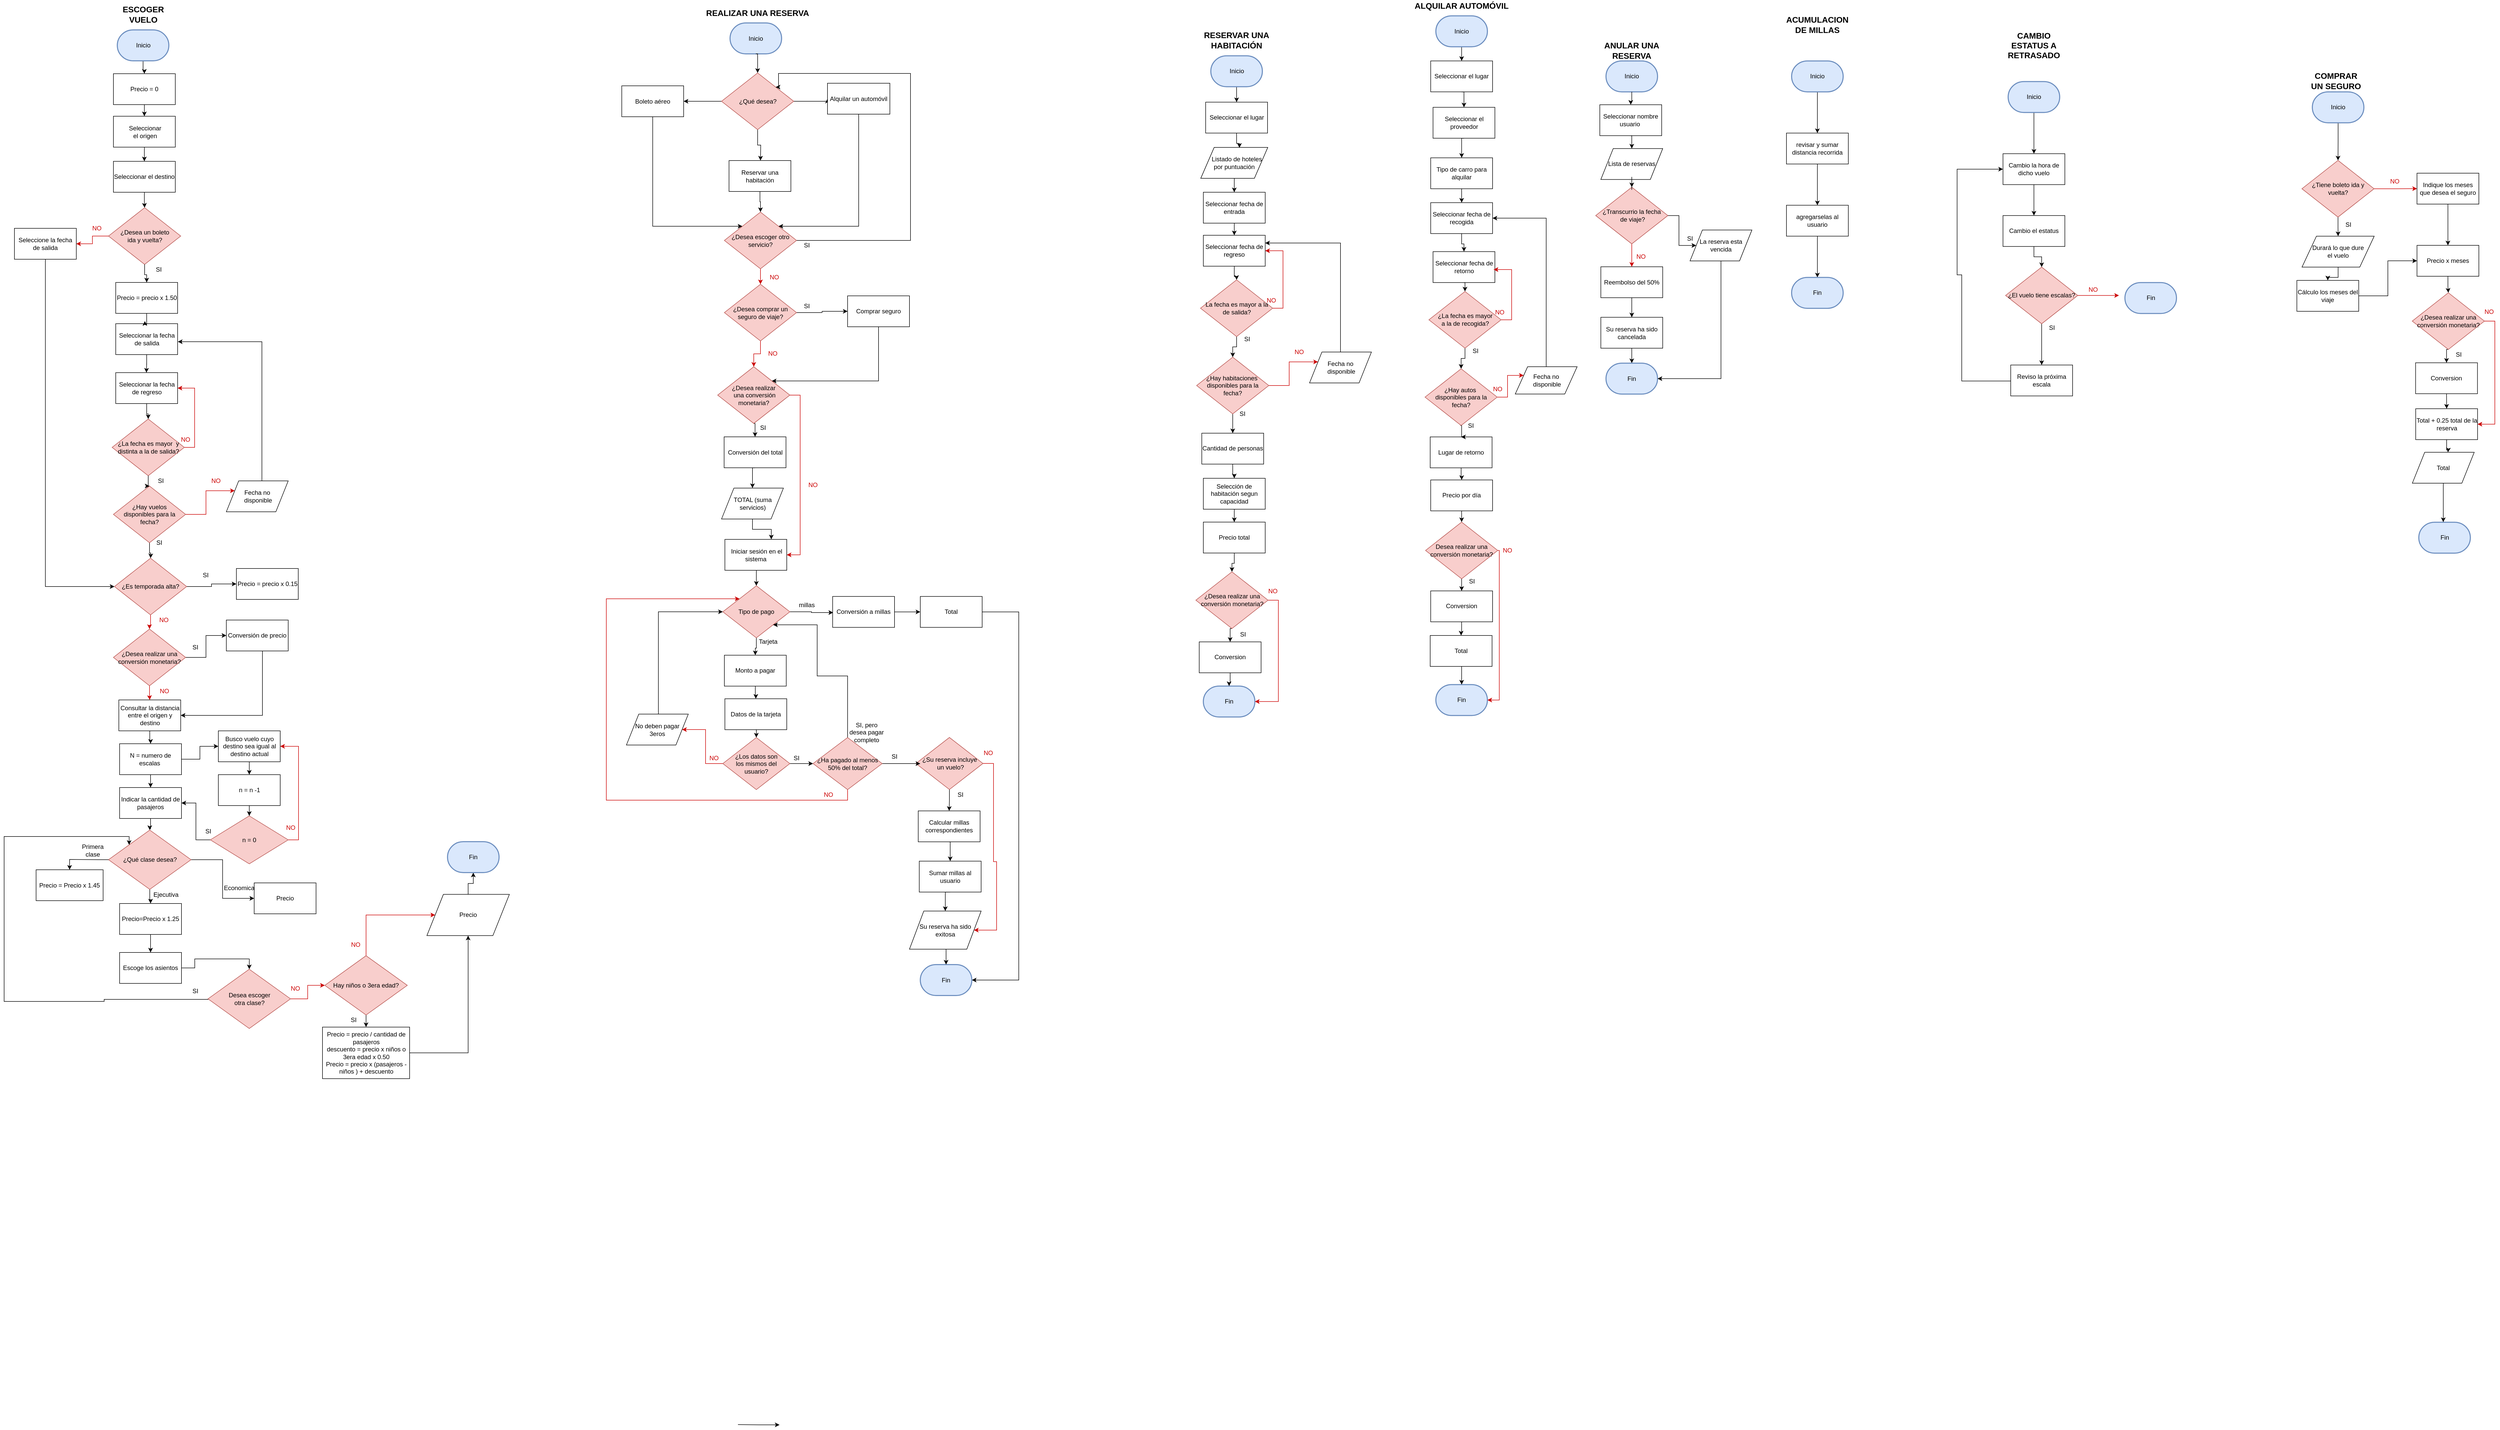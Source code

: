 <mxfile version="12.1.0" type="device" pages="1"><diagram id="JtZnTbFqdCwOx6G-f_rN" name="Page-1"><mxGraphModel dx="2207" dy="1358" grid="1" gridSize="10" guides="1" tooltips="1" connect="1" arrows="1" fold="1" page="1" pageScale="1" pageWidth="1169" pageHeight="827" math="0" shadow="0"><root><mxCell id="0"/><mxCell id="1" parent="0"/><mxCell id="j-TubCaX9kz-ZlYJigwW-56" value="" style="edgeStyle=orthogonalEdgeStyle;rounded=0;orthogonalLoop=1;jettySize=auto;html=1;startArrow=none;startFill=0;endArrow=classic;endFill=1;strokeColor=#000000;fontColor=#000000;" parent="1" source="bD3CmQ1Eg2IawHpEqexM-2" target="j-TubCaX9kz-ZlYJigwW-53" edge="1"><mxGeometry relative="1" as="geometry"/></mxCell><mxCell id="bD3CmQ1Eg2IawHpEqexM-2" value="" style="strokeWidth=2;html=1;shape=mxgraph.flowchart.terminator;whiteSpace=wrap;fillColor=#dae8fc;strokeColor=#6c8ebf;" parent="1" vertex="1"><mxGeometry x="-910.5" y="-765" width="100" height="60" as="geometry"/></mxCell><mxCell id="bD3CmQ1Eg2IawHpEqexM-3" value="Inicio" style="text;html=1;strokeColor=none;fillColor=none;align=center;verticalAlign=middle;whiteSpace=wrap;rounded=0;" parent="1" vertex="1"><mxGeometry x="-880.5" y="-745" width="40" height="20" as="geometry"/></mxCell><mxCell id="bD3CmQ1Eg2IawHpEqexM-11" value="" style="edgeStyle=orthogonalEdgeStyle;rounded=0;orthogonalLoop=1;jettySize=auto;html=1;fontSize=16;" parent="1" source="bD3CmQ1Eg2IawHpEqexM-8" edge="1"><mxGeometry relative="1" as="geometry"><mxPoint x="-854" y="-100" as="targetPoint"/></mxGeometry></mxCell><mxCell id="bD3CmQ1Eg2IawHpEqexM-8" value="Seleccionar la fecha de salida" style="rounded=0;whiteSpace=wrap;html=1;" parent="1" vertex="1"><mxGeometry x="-913.5" y="-195" width="120" height="60" as="geometry"/></mxCell><mxCell id="bD3CmQ1Eg2IawHpEqexM-13" value="" style="edgeStyle=orthogonalEdgeStyle;rounded=0;orthogonalLoop=1;jettySize=auto;html=1;fontSize=16;" parent="1" source="bD3CmQ1Eg2IawHpEqexM-14" edge="1"><mxGeometry relative="1" as="geometry"><mxPoint x="-846.5" y="180" as="targetPoint"/></mxGeometry></mxCell><mxCell id="bD3CmQ1Eg2IawHpEqexM-10" value="Seleccionar la fecha de regreso" style="rounded=0;whiteSpace=wrap;html=1;" parent="1" vertex="1"><mxGeometry x="-913.5" y="-100" width="120" height="60" as="geometry"/></mxCell><mxCell id="bD3CmQ1Eg2IawHpEqexM-9" value="ESCOGER VUELO" style="text;html=1;strokeColor=none;fillColor=none;align=center;verticalAlign=middle;whiteSpace=wrap;rounded=0;fontSize=16;fontStyle=1" parent="1" vertex="1"><mxGeometry x="-880.5" y="-805" width="40" height="20" as="geometry"/></mxCell><mxCell id="bD3CmQ1Eg2IawHpEqexM-20" value="" style="edgeStyle=orthogonalEdgeStyle;rounded=0;orthogonalLoop=1;jettySize=auto;html=1;fontSize=12;entryX=1;entryY=0.5;entryDx=0;entryDy=0;exitX=1;exitY=0.5;exitDx=0;exitDy=0;fontColor=#CC0000;strokeColor=#CC0000;" parent="1" source="bD3CmQ1Eg2IawHpEqexM-14" target="bD3CmQ1Eg2IawHpEqexM-10" edge="1"><mxGeometry relative="1" as="geometry"><mxPoint x="-696.5" y="235" as="targetPoint"/></mxGeometry></mxCell><mxCell id="bD3CmQ1Eg2IawHpEqexM-22" value="" style="edgeStyle=orthogonalEdgeStyle;rounded=0;orthogonalLoop=1;jettySize=auto;html=1;strokeColor=#000000;fontSize=12;fontColor=#CC0000;" parent="1" source="j-TubCaX9kz-ZlYJigwW-27" edge="1"><mxGeometry relative="1" as="geometry"><mxPoint x="-846" y="260" as="targetPoint"/></mxGeometry></mxCell><mxCell id="bD3CmQ1Eg2IawHpEqexM-52" style="edgeStyle=orthogonalEdgeStyle;rounded=0;orthogonalLoop=1;jettySize=auto;html=1;exitX=0.5;exitY=1;exitDx=0;exitDy=0;entryX=0.5;entryY=0;entryDx=0;entryDy=0;strokeColor=#000000;fontSize=12;fontColor=#000000;" parent="1" source="bD3CmQ1Eg2IawHpEqexM-23" target="bD3CmQ1Eg2IawHpEqexM-51" edge="1"><mxGeometry relative="1" as="geometry"/></mxCell><mxCell id="bD3CmQ1Eg2IawHpEqexM-23" value="" style="rounded=0;whiteSpace=wrap;html=1;fontSize=12;fontColor=#CC0000;" parent="1" vertex="1"><mxGeometry x="-918" y="-597.5" width="120" height="60" as="geometry"/></mxCell><mxCell id="bD3CmQ1Eg2IawHpEqexM-24" value="Seleccionar el origen" style="text;html=1;strokeColor=none;fillColor=none;align=center;verticalAlign=middle;whiteSpace=wrap;rounded=0;fontSize=12;fontColor=#000000;" parent="1" vertex="1"><mxGeometry x="-875" y="-577.5" width="37" height="20" as="geometry"/></mxCell><mxCell id="bD3CmQ1Eg2IawHpEqexM-31" value="" style="edgeStyle=orthogonalEdgeStyle;rounded=0;orthogonalLoop=1;jettySize=auto;html=1;strokeColor=#000000;fontSize=12;fontColor=#000000;exitX=0.5;exitY=1;exitDx=0;exitDy=0;entryX=0.5;entryY=0;entryDx=0;entryDy=0;" parent="1" source="j-TubCaX9kz-ZlYJigwW-72" target="bD3CmQ1Eg2IawHpEqexM-32" edge="1"><mxGeometry relative="1" as="geometry"><mxPoint x="-859.5" y="1149.5" as="targetPoint"/><mxPoint x="-859.5" y="1069.5" as="sourcePoint"/></mxGeometry></mxCell><mxCell id="bD3CmQ1Eg2IawHpEqexM-44" value="" style="edgeStyle=orthogonalEdgeStyle;rounded=0;orthogonalLoop=1;jettySize=auto;html=1;strokeColor=#000000;fontSize=12;fontColor=#000000;entryX=0.5;entryY=0;entryDx=0;entryDy=0;" parent="1" source="bD3CmQ1Eg2IawHpEqexM-32" target="bD3CmQ1Eg2IawHpEqexM-68" edge="1"><mxGeometry relative="1" as="geometry"><mxPoint x="-859.5" y="1289.5" as="targetPoint"/></mxGeometry></mxCell><mxCell id="bD3CmQ1Eg2IawHpEqexM-32" value="&lt;font color=&quot;#000000&quot;&gt;Indicar la cantidad de pasajeros&lt;/font&gt;" style="rounded=0;whiteSpace=wrap;html=1;fontSize=12;fontColor=#CC0000;" parent="1" vertex="1"><mxGeometry x="-906" y="705" width="120" height="60" as="geometry"/></mxCell><mxCell id="j-TubCaX9kz-ZlYJigwW-76" value="" style="edgeStyle=orthogonalEdgeStyle;rounded=0;orthogonalLoop=1;jettySize=auto;html=1;startArrow=none;startFill=0;endArrow=classic;endFill=1;strokeColor=#000000;fontColor=#000000;" parent="1" source="bD3CmQ1Eg2IawHpEqexM-33" target="j-TubCaX9kz-ZlYJigwW-75" edge="1"><mxGeometry relative="1" as="geometry"/></mxCell><mxCell id="bD3CmQ1Eg2IawHpEqexM-33" value="&lt;font color=&quot;#000000&quot;&gt;Busco vuelo cuyo destino sea igual al destino actual&lt;/font&gt;" style="rounded=0;whiteSpace=wrap;html=1;fontSize=12;fontColor=#CC0000;" parent="1" vertex="1"><mxGeometry x="-714.5" y="595" width="120" height="60" as="geometry"/></mxCell><mxCell id="bD3CmQ1Eg2IawHpEqexM-38" value="" style="edgeStyle=orthogonalEdgeStyle;rounded=0;orthogonalLoop=1;jettySize=auto;html=1;strokeColor=#000000;fontSize=12;fontColor=#000000;entryX=1;entryY=0.5;entryDx=0;entryDy=0;" parent="1" source="bD3CmQ1Eg2IawHpEqexM-36" target="bD3CmQ1Eg2IawHpEqexM-32" edge="1"><mxGeometry relative="1" as="geometry"/></mxCell><mxCell id="bD3CmQ1Eg2IawHpEqexM-40" value="" style="edgeStyle=orthogonalEdgeStyle;rounded=0;orthogonalLoop=1;jettySize=auto;html=1;strokeColor=#CC0000;fontSize=12;fontColor=#000000;entryX=1;entryY=0.5;entryDx=0;entryDy=0;exitX=1;exitY=0.5;exitDx=0;exitDy=0;" parent="1" source="bD3CmQ1Eg2IawHpEqexM-36" target="bD3CmQ1Eg2IawHpEqexM-33" edge="1"><mxGeometry relative="1" as="geometry"><mxPoint x="-490.5" y="1145.5" as="targetPoint"/></mxGeometry></mxCell><mxCell id="bD3CmQ1Eg2IawHpEqexM-36" value="n = 0" style="rhombus;whiteSpace=wrap;html=1;fontSize=12;strokeColor=#b85450;fillColor=#f8cecc;" parent="1" vertex="1"><mxGeometry x="-730" y="760" width="151" height="93" as="geometry"/></mxCell><mxCell id="bD3CmQ1Eg2IawHpEqexM-49" value="" style="edgeStyle=orthogonalEdgeStyle;rounded=0;orthogonalLoop=1;jettySize=auto;html=1;strokeColor=#000000;fontSize=12;fontColor=#000000;exitX=1;exitY=0.5;exitDx=0;exitDy=0;entryX=0;entryY=0.5;entryDx=0;entryDy=0;" parent="1" source="bD3CmQ1Eg2IawHpEqexM-68" target="bD3CmQ1Eg2IawHpEqexM-50" edge="1"><mxGeometry relative="1" as="geometry"><mxPoint x="-779.5" y="1347" as="sourcePoint"/><mxPoint x="-699" y="1350" as="targetPoint"/></mxGeometry></mxCell><mxCell id="bD3CmQ1Eg2IawHpEqexM-50" value="&lt;font color=&quot;#000000&quot;&gt;Precio&lt;/font&gt;" style="rounded=0;whiteSpace=wrap;html=1;fontSize=12;fontColor=#CC0000;" parent="1" vertex="1"><mxGeometry x="-645" y="890" width="120" height="60" as="geometry"/></mxCell><mxCell id="689prMu1tPzqb6GjLwSw-176" value="" style="edgeStyle=orthogonalEdgeStyle;rounded=0;orthogonalLoop=1;jettySize=auto;html=1;strokeColor=#000000;" parent="1" source="bD3CmQ1Eg2IawHpEqexM-51" target="689prMu1tPzqb6GjLwSw-175" edge="1"><mxGeometry relative="1" as="geometry"/></mxCell><mxCell id="bD3CmQ1Eg2IawHpEqexM-51" value="&lt;font color=&quot;#000000&quot;&gt;Seleccionar el destino&lt;/font&gt;" style="rounded=0;whiteSpace=wrap;html=1;fontSize=12;fontColor=#CC0000;" parent="1" vertex="1"><mxGeometry x="-918" y="-510" width="120" height="60" as="geometry"/></mxCell><mxCell id="bD3CmQ1Eg2IawHpEqexM-82" value="" style="edgeStyle=orthogonalEdgeStyle;rounded=0;orthogonalLoop=1;jettySize=auto;html=1;strokeColor=#000000;fontSize=12;fontColor=#000000;" parent="1" source="bD3CmQ1Eg2IawHpEqexM-53" target="bD3CmQ1Eg2IawHpEqexM-58" edge="1"><mxGeometry relative="1" as="geometry"/></mxCell><mxCell id="bD3CmQ1Eg2IawHpEqexM-53" value="&lt;font color=&quot;#000000&quot;&gt;Precio = precio / cantidad de pasajeros&lt;br&gt;descuento = precio x niños o 3era edad x 0.50&lt;br&gt;Precio = precio x (pasajeros - niños ) + descuento&lt;br&gt;&lt;/font&gt;" style="rounded=0;whiteSpace=wrap;html=1;fontSize=12;fontColor=#CC0000;" parent="1" vertex="1"><mxGeometry x="-512.5" y="1169.8" width="169" height="100" as="geometry"/></mxCell><mxCell id="j-TubCaX9kz-ZlYJigwW-117" style="edgeStyle=orthogonalEdgeStyle;rounded=0;orthogonalLoop=1;jettySize=auto;html=1;exitX=0;exitY=0.5;exitDx=0;exitDy=0;entryX=0.5;entryY=0;entryDx=0;entryDy=0;startArrow=classic;startFill=1;endArrow=none;endFill=0;strokeColor=#CC0000;fontColor=#000000;" parent="1" source="bD3CmQ1Eg2IawHpEqexM-58" target="bD3CmQ1Eg2IawHpEqexM-67" edge="1"><mxGeometry relative="1" as="geometry"/></mxCell><mxCell id="j-TubCaX9kz-ZlYJigwW-118" style="edgeStyle=orthogonalEdgeStyle;rounded=0;orthogonalLoop=1;jettySize=auto;html=1;exitX=0.5;exitY=0;exitDx=0;exitDy=0;entryX=0.5;entryY=1;entryDx=0;entryDy=0;entryPerimeter=0;startArrow=none;startFill=0;endArrow=classic;endFill=1;strokeColor=#000000;fontColor=#000000;" parent="1" source="bD3CmQ1Eg2IawHpEqexM-58" target="689prMu1tPzqb6GjLwSw-101" edge="1"><mxGeometry relative="1" as="geometry"/></mxCell><mxCell id="bD3CmQ1Eg2IawHpEqexM-58" value="Precio" style="shape=parallelogram;perimeter=parallelogramPerimeter;whiteSpace=wrap;html=1;strokeColor=#000000;fontSize=12;fontColor=#000000;" parent="1" vertex="1"><mxGeometry x="-310" y="912.3" width="160" height="80" as="geometry"/></mxCell><mxCell id="bD3CmQ1Eg2IawHpEqexM-76" value="" style="edgeStyle=orthogonalEdgeStyle;rounded=0;orthogonalLoop=1;jettySize=auto;html=1;strokeColor=#000000;fontSize=12;fontColor=#000000;entryX=0.5;entryY=0;entryDx=0;entryDy=0;" parent="1" source="bD3CmQ1Eg2IawHpEqexM-63" target="j-TubCaX9kz-ZlYJigwW-17" edge="1"><mxGeometry relative="1" as="geometry"><mxPoint x="-865.5" y="1630" as="targetPoint"/></mxGeometry></mxCell><mxCell id="bD3CmQ1Eg2IawHpEqexM-63" value="&lt;font color=&quot;#000000&quot;&gt;Escoge los asientos&lt;br&gt;&lt;/font&gt;" style="rounded=0;whiteSpace=wrap;html=1;fontSize=12;fontColor=#CC0000;" parent="1" vertex="1"><mxGeometry x="-906" y="1025" width="120" height="60" as="geometry"/></mxCell><mxCell id="bD3CmQ1Eg2IawHpEqexM-78" value="" style="edgeStyle=orthogonalEdgeStyle;rounded=0;orthogonalLoop=1;jettySize=auto;html=1;strokeColor=#000000;fontSize=12;fontColor=#000000;entryX=0.5;entryY=0;entryDx=0;entryDy=0;" parent="1" source="bD3CmQ1Eg2IawHpEqexM-67" target="bD3CmQ1Eg2IawHpEqexM-53" edge="1"><mxGeometry relative="1" as="geometry"><mxPoint x="-428" y="1226.3" as="targetPoint"/></mxGeometry></mxCell><mxCell id="j-TubCaX9kz-ZlYJigwW-18" value="" style="edgeStyle=orthogonalEdgeStyle;rounded=0;orthogonalLoop=1;jettySize=auto;html=1;strokeColor=#CC0000;startArrow=classic;startFill=1;endArrow=none;endFill=0;" parent="1" source="bD3CmQ1Eg2IawHpEqexM-67" target="j-TubCaX9kz-ZlYJigwW-17" edge="1"><mxGeometry relative="1" as="geometry"/></mxCell><mxCell id="bD3CmQ1Eg2IawHpEqexM-67" value="Hay niños o 3era edad?" style="rhombus;whiteSpace=wrap;html=1;fontSize=12;strokeColor=#b85450;fillColor=#f8cecc;" parent="1" vertex="1"><mxGeometry x="-508" y="1031.3" width="160" height="115" as="geometry"/></mxCell><mxCell id="j-TubCaX9kz-ZlYJigwW-19" style="edgeStyle=orthogonalEdgeStyle;rounded=0;orthogonalLoop=1;jettySize=auto;html=1;exitX=0;exitY=0.5;exitDx=0;exitDy=0;entryX=0;entryY=0;entryDx=0;entryDy=0;startArrow=none;startFill=0;endArrow=classic;endFill=1;strokeColor=#000000;" parent="1" source="j-TubCaX9kz-ZlYJigwW-17" target="bD3CmQ1Eg2IawHpEqexM-68" edge="1"><mxGeometry relative="1" as="geometry"><Array as="points"><mxPoint x="-936" y="1116"/><mxPoint x="-936" y="1120"/><mxPoint x="-1130" y="1120"/><mxPoint x="-1130" y="800"/><mxPoint x="-888" y="800"/></Array></mxGeometry></mxCell><mxCell id="j-TubCaX9kz-ZlYJigwW-17" value="Desea escoger &lt;br&gt;otra clase?" style="rhombus;whiteSpace=wrap;html=1;fontSize=12;strokeColor=#b85450;fillColor=#f8cecc;" parent="1" vertex="1"><mxGeometry x="-734.5" y="1057.5" width="160" height="115" as="geometry"/></mxCell><mxCell id="bD3CmQ1Eg2IawHpEqexM-72" value="" style="edgeStyle=orthogonalEdgeStyle;rounded=0;orthogonalLoop=1;jettySize=auto;html=1;strokeColor=#000000;fontSize=12;fontColor=#000000;" parent="1" source="bD3CmQ1Eg2IawHpEqexM-68" target="bD3CmQ1Eg2IawHpEqexM-73" edge="1"><mxGeometry relative="1" as="geometry"><mxPoint x="-859.5" y="1482" as="targetPoint"/></mxGeometry></mxCell><mxCell id="bD3CmQ1Eg2IawHpEqexM-68" value="¿Qué clase desea?" style="rhombus;whiteSpace=wrap;html=1;fontSize=12;strokeColor=#b85450;fillColor=#f8cecc;" parent="1" vertex="1"><mxGeometry x="-927.5" y="787.5" width="160" height="115" as="geometry"/></mxCell><mxCell id="j-TubCaX9kz-ZlYJigwW-20" value="" style="edgeStyle=orthogonalEdgeStyle;rounded=0;orthogonalLoop=1;jettySize=auto;html=1;startArrow=none;startFill=0;endArrow=classic;endFill=1;strokeColor=#000000;entryX=0.5;entryY=0;entryDx=0;entryDy=0;" parent="1" source="bD3CmQ1Eg2IawHpEqexM-73" target="bD3CmQ1Eg2IawHpEqexM-63" edge="1"><mxGeometry relative="1" as="geometry"><mxPoint x="-856" y="1585" as="targetPoint"/></mxGeometry></mxCell><mxCell id="bD3CmQ1Eg2IawHpEqexM-73" value="&lt;font color=&quot;#000000&quot;&gt;Precio=Precio x 1.25&lt;br&gt;&lt;/font&gt;" style="rounded=0;whiteSpace=wrap;html=1;fontSize=12;fontColor=#CC0000;" parent="1" vertex="1"><mxGeometry x="-906" y="930" width="120" height="60" as="geometry"/></mxCell><mxCell id="bD3CmQ1Eg2IawHpEqexM-88" value="" style="strokeWidth=2;html=1;shape=mxgraph.flowchart.terminator;whiteSpace=wrap;fillColor=#dae8fc;strokeColor=#6c8ebf;" parent="1" vertex="1"><mxGeometry x="278" y="-778.5" width="100" height="60" as="geometry"/></mxCell><mxCell id="bD3CmQ1Eg2IawHpEqexM-89" value="Inicio" style="text;html=1;strokeColor=none;fillColor=none;align=center;verticalAlign=middle;whiteSpace=wrap;rounded=0;" parent="1" vertex="1"><mxGeometry x="308" y="-758.5" width="40" height="20" as="geometry"/></mxCell><mxCell id="bD3CmQ1Eg2IawHpEqexM-93" value="" style="edgeStyle=orthogonalEdgeStyle;rounded=0;orthogonalLoop=1;jettySize=auto;html=1;strokeColor=#000000;fontSize=12;fontColor=#000000;exitX=0.5;exitY=1;exitDx=0;exitDy=0;exitPerimeter=0;entryX=0.5;entryY=0;entryDx=0;entryDy=0;" parent="1" source="bD3CmQ1Eg2IawHpEqexM-88" target="bD3CmQ1Eg2IawHpEqexM-94" edge="1"><mxGeometry relative="1" as="geometry"><mxPoint x="337" y="-701.5" as="targetPoint"/><mxPoint x="337" y="-781.5" as="sourcePoint"/></mxGeometry></mxCell><mxCell id="bD3CmQ1Eg2IawHpEqexM-91" value="REALIZAR UNA RESERVA" style="text;html=1;strokeColor=none;fillColor=none;align=center;verticalAlign=middle;whiteSpace=wrap;rounded=0;fontSize=16;fontStyle=1" parent="1" vertex="1"><mxGeometry x="214" y="-808.5" width="235" height="20" as="geometry"/></mxCell><mxCell id="bD3CmQ1Eg2IawHpEqexM-96" value="" style="edgeStyle=orthogonalEdgeStyle;rounded=0;orthogonalLoop=1;jettySize=auto;html=1;strokeColor=#000000;fontSize=12;fontColor=#000000;" parent="1" source="bD3CmQ1Eg2IawHpEqexM-94" edge="1"><mxGeometry relative="1" as="geometry"><mxPoint x="337" y="-511.5" as="targetPoint"/></mxGeometry></mxCell><mxCell id="bD3CmQ1Eg2IawHpEqexM-98" value="" style="edgeStyle=orthogonalEdgeStyle;rounded=0;orthogonalLoop=1;jettySize=auto;html=1;strokeColor=#000000;fontSize=12;fontColor=#000000;entryX=1;entryY=0.5;entryDx=0;entryDy=0;" parent="1" source="bD3CmQ1Eg2IawHpEqexM-94" target="bD3CmQ1Eg2IawHpEqexM-102" edge="1"><mxGeometry relative="1" as="geometry"><mxPoint x="187" y="-646.5" as="targetPoint"/></mxGeometry></mxCell><mxCell id="bD3CmQ1Eg2IawHpEqexM-100" value="" style="edgeStyle=orthogonalEdgeStyle;rounded=0;orthogonalLoop=1;jettySize=auto;html=1;strokeColor=#000000;fontSize=12;fontColor=#000000;entryX=0;entryY=0.5;entryDx=0;entryDy=0;" parent="1" source="bD3CmQ1Eg2IawHpEqexM-94" target="bD3CmQ1Eg2IawHpEqexM-103" edge="1"><mxGeometry relative="1" as="geometry"><mxPoint x="487" y="-646.5" as="targetPoint"/><Array as="points"><mxPoint x="488" y="-626.5"/><mxPoint x="488" y="-628.5"/></Array></mxGeometry></mxCell><mxCell id="bD3CmQ1Eg2IawHpEqexM-94" value="¿Qué desea?" style="rhombus;whiteSpace=wrap;html=1;fontSize=12;fillColor=#f8cecc;strokeColor=#b85450;" parent="1" vertex="1"><mxGeometry x="261.5" y="-681.5" width="140" height="110" as="geometry"/></mxCell><mxCell id="bD3CmQ1Eg2IawHpEqexM-117" value="" style="edgeStyle=orthogonalEdgeStyle;rounded=0;orthogonalLoop=1;jettySize=auto;html=1;strokeColor=#000000;fontSize=12;fontColor=#000000;entryX=0;entryY=0;entryDx=0;entryDy=0;" parent="1" source="bD3CmQ1Eg2IawHpEqexM-102" target="bD3CmQ1Eg2IawHpEqexM-105" edge="1"><mxGeometry relative="1" as="geometry"><mxPoint x="128" y="-541.5" as="targetPoint"/><Array as="points"><mxPoint x="128" y="-383.5"/></Array></mxGeometry></mxCell><mxCell id="bD3CmQ1Eg2IawHpEqexM-102" value="Boleto aéreo" style="rounded=0;whiteSpace=wrap;html=1;" parent="1" vertex="1"><mxGeometry x="68" y="-656.5" width="120" height="60" as="geometry"/></mxCell><mxCell id="bD3CmQ1Eg2IawHpEqexM-120" value="" style="edgeStyle=orthogonalEdgeStyle;rounded=0;orthogonalLoop=1;jettySize=auto;html=1;strokeColor=#000000;fontSize=12;fontColor=#000000;entryX=1;entryY=0;entryDx=0;entryDy=0;exitX=0.5;exitY=1;exitDx=0;exitDy=0;" parent="1" source="bD3CmQ1Eg2IawHpEqexM-103" target="bD3CmQ1Eg2IawHpEqexM-105" edge="1"><mxGeometry relative="1" as="geometry"><mxPoint x="547" y="-541.5" as="targetPoint"/><Array as="points"><mxPoint x="528" y="-384.5"/></Array></mxGeometry></mxCell><mxCell id="bD3CmQ1Eg2IawHpEqexM-103" value="Alquilar un automóvil" style="rounded=0;whiteSpace=wrap;html=1;" parent="1" vertex="1"><mxGeometry x="467" y="-661.5" width="121" height="60" as="geometry"/></mxCell><mxCell id="bD3CmQ1Eg2IawHpEqexM-118" value="" style="edgeStyle=orthogonalEdgeStyle;rounded=0;orthogonalLoop=1;jettySize=auto;html=1;strokeColor=#000000;fontSize=12;fontColor=#000000;" parent="1" source="bD3CmQ1Eg2IawHpEqexM-104" target="bD3CmQ1Eg2IawHpEqexM-105" edge="1"><mxGeometry relative="1" as="geometry"/></mxCell><mxCell id="bD3CmQ1Eg2IawHpEqexM-104" value="Reservar una habitación" style="rounded=0;whiteSpace=wrap;html=1;" parent="1" vertex="1"><mxGeometry x="276" y="-511.5" width="120" height="60" as="geometry"/></mxCell><mxCell id="bD3CmQ1Eg2IawHpEqexM-107" value="" style="edgeStyle=orthogonalEdgeStyle;rounded=0;orthogonalLoop=1;jettySize=auto;html=1;strokeColor=#000000;fontSize=12;fontColor=#000000;entryX=1;entryY=0;entryDx=0;entryDy=0;" parent="1" source="bD3CmQ1Eg2IawHpEqexM-105" target="bD3CmQ1Eg2IawHpEqexM-94" edge="1"><mxGeometry relative="1" as="geometry"><mxPoint x="487" y="-356.5" as="targetPoint"/><Array as="points"><mxPoint x="628" y="-356.5"/><mxPoint x="628" y="-680.5"/><mxPoint x="372" y="-680.5"/><mxPoint x="372" y="-654.5"/></Array></mxGeometry></mxCell><mxCell id="bD3CmQ1Eg2IawHpEqexM-109" value="" style="edgeStyle=orthogonalEdgeStyle;rounded=0;orthogonalLoop=1;jettySize=auto;html=1;strokeColor=#CC0000;fontSize=12;fontColor=#000000;entryX=0.5;entryY=0;entryDx=0;entryDy=0;" parent="1" source="bD3CmQ1Eg2IawHpEqexM-105" target="bD3CmQ1Eg2IawHpEqexM-114" edge="1"><mxGeometry relative="1" as="geometry"><mxPoint x="337" y="-221.5" as="targetPoint"/></mxGeometry></mxCell><mxCell id="bD3CmQ1Eg2IawHpEqexM-105" value="¿Desea escoger otro servicio?" style="rhombus;whiteSpace=wrap;html=1;fontSize=12;fillColor=#f8cecc;strokeColor=#b85450;" parent="1" vertex="1"><mxGeometry x="267" y="-411.5" width="140" height="110" as="geometry"/></mxCell><mxCell id="j-TubCaX9kz-ZlYJigwW-122" style="edgeStyle=orthogonalEdgeStyle;rounded=0;orthogonalLoop=1;jettySize=auto;html=1;exitX=0.5;exitY=1;exitDx=0;exitDy=0;entryX=1;entryY=0;entryDx=0;entryDy=0;startArrow=none;startFill=0;endArrow=classic;endFill=1;strokeColor=#000000;fontColor=#000000;" parent="1" source="bD3CmQ1Eg2IawHpEqexM-113" target="j-TubCaX9kz-ZlYJigwW-3" edge="1"><mxGeometry relative="1" as="geometry"><Array as="points"><mxPoint x="566" y="-84.5"/></Array></mxGeometry></mxCell><mxCell id="bD3CmQ1Eg2IawHpEqexM-113" value="Comprar seguro" style="rounded=0;whiteSpace=wrap;html=1;" parent="1" vertex="1"><mxGeometry x="506" y="-249" width="120" height="60" as="geometry"/></mxCell><mxCell id="bD3CmQ1Eg2IawHpEqexM-115" value="" style="edgeStyle=orthogonalEdgeStyle;rounded=0;orthogonalLoop=1;jettySize=auto;html=1;strokeColor=#CC0000;fontSize=12;fontColor=#000000;entryX=0.5;entryY=0;entryDx=0;entryDy=0;" parent="1" source="bD3CmQ1Eg2IawHpEqexM-114" target="j-TubCaX9kz-ZlYJigwW-3" edge="1"><mxGeometry relative="1" as="geometry"><mxPoint x="332" y="-111.5" as="targetPoint"/></mxGeometry></mxCell><mxCell id="bD3CmQ1Eg2IawHpEqexM-122" value="" style="edgeStyle=orthogonalEdgeStyle;rounded=0;orthogonalLoop=1;jettySize=auto;html=1;strokeColor=#000000;fontSize=12;fontColor=#000000;entryX=0;entryY=0.5;entryDx=0;entryDy=0;" parent="1" source="bD3CmQ1Eg2IawHpEqexM-114" target="bD3CmQ1Eg2IawHpEqexM-113" edge="1"><mxGeometry relative="1" as="geometry"><mxPoint x="487" y="-167" as="targetPoint"/></mxGeometry></mxCell><mxCell id="bD3CmQ1Eg2IawHpEqexM-114" value="¿Desea comprar un seguro de viaje?" style="rhombus;whiteSpace=wrap;html=1;fontSize=12;fillColor=#f8cecc;strokeColor=#b85450;" parent="1" vertex="1"><mxGeometry x="267" y="-271.5" width="140" height="110" as="geometry"/></mxCell><mxCell id="bD3CmQ1Eg2IawHpEqexM-131" value="" style="edgeStyle=orthogonalEdgeStyle;rounded=0;orthogonalLoop=1;jettySize=auto;html=1;strokeColor=#000000;fontSize=12;fontColor=#000000;entryX=0.5;entryY=0;entryDx=0;entryDy=0;" parent="1" source="bD3CmQ1Eg2IawHpEqexM-127" target="j-TubCaX9kz-ZlYJigwW-188" edge="1"><mxGeometry relative="1" as="geometry"><mxPoint x="329" y="443.5" as="targetPoint"/></mxGeometry></mxCell><mxCell id="j-TubCaX9kz-ZlYJigwW-132" style="edgeStyle=orthogonalEdgeStyle;rounded=0;orthogonalLoop=1;jettySize=auto;html=1;exitX=1;exitY=0.5;exitDx=0;exitDy=0;entryX=0;entryY=0.5;entryDx=0;entryDy=0;startArrow=none;startFill=0;endArrow=classic;endFill=1;strokeColor=#000000;fontColor=#000000;" parent="1" source="bD3CmQ1Eg2IawHpEqexM-127" edge="1"><mxGeometry relative="1" as="geometry"><mxPoint x="478" y="365.5" as="targetPoint"/><Array as="points"><mxPoint x="436" y="364.5"/><mxPoint x="436" y="365.5"/></Array></mxGeometry></mxCell><mxCell id="bD3CmQ1Eg2IawHpEqexM-127" value="Tipo de pago" style="rhombus;whiteSpace=wrap;html=1;fontSize=12;fillColor=#f8cecc;strokeColor=#b85450;" parent="1" vertex="1"><mxGeometry x="264" y="313.5" width="130" height="101" as="geometry"/></mxCell><mxCell id="j-TubCaX9kz-ZlYJigwW-207" style="edgeStyle=orthogonalEdgeStyle;rounded=0;orthogonalLoop=1;jettySize=auto;html=1;exitX=1;exitY=0.5;exitDx=0;exitDy=0;entryX=1;entryY=0.5;entryDx=0;entryDy=0;entryPerimeter=0;startArrow=none;startFill=0;endArrow=classic;endFill=1;strokeColor=#000000;fontColor=#000000;" parent="1" source="bD3CmQ1Eg2IawHpEqexM-141" target="bD3CmQ1Eg2IawHpEqexM-148" edge="1"><mxGeometry relative="1" as="geometry"><Array as="points"><mxPoint x="767" y="363.5"/><mxPoint x="838" y="363.5"/><mxPoint x="838" y="1078.5"/></Array></mxGeometry></mxCell><mxCell id="bD3CmQ1Eg2IawHpEqexM-141" value="Total" style="rounded=0;whiteSpace=wrap;html=1;" parent="1" vertex="1"><mxGeometry x="647" y="334.233" width="120" height="60" as="geometry"/></mxCell><mxCell id="bD3CmQ1Eg2IawHpEqexM-148" value="Fin" style="strokeWidth=2;html=1;shape=mxgraph.flowchart.terminator;whiteSpace=wrap;fontSize=12;fillColor=#dae8fc;strokeColor=#6c8ebf;" parent="1" vertex="1"><mxGeometry x="647" y="1048.5" width="100" height="60" as="geometry"/></mxCell><mxCell id="689prMu1tPzqb6GjLwSw-6" value="" style="edgeStyle=orthogonalEdgeStyle;rounded=0;orthogonalLoop=1;jettySize=auto;html=1;entryX=0.5;entryY=0;entryDx=0;entryDy=0;" parent="1" source="689prMu1tPzqb6GjLwSw-7" target="689prMu1tPzqb6GjLwSw-11" edge="1"><mxGeometry relative="1" as="geometry"><mxPoint x="1260.5" y="-574.8" as="targetPoint"/></mxGeometry></mxCell><mxCell id="689prMu1tPzqb6GjLwSw-7" value="" style="strokeWidth=2;html=1;shape=mxgraph.flowchart.terminator;whiteSpace=wrap;fillColor=#dae8fc;strokeColor=#6c8ebf;" parent="1" vertex="1"><mxGeometry x="1210.5" y="-714.8" width="100" height="60" as="geometry"/></mxCell><mxCell id="689prMu1tPzqb6GjLwSw-8" value="Inicio" style="text;html=1;strokeColor=none;fillColor=none;align=center;verticalAlign=middle;whiteSpace=wrap;rounded=0;" parent="1" vertex="1"><mxGeometry x="1240.5" y="-694.8" width="40" height="20" as="geometry"/></mxCell><mxCell id="689prMu1tPzqb6GjLwSw-10" value="RESERVAR UNA HABITACIÓN" style="text;html=1;strokeColor=none;fillColor=none;align=center;verticalAlign=middle;whiteSpace=wrap;rounded=0;fontSize=16;fontStyle=1" parent="1" vertex="1"><mxGeometry x="1183" y="-755" width="155" height="20" as="geometry"/></mxCell><mxCell id="689prMu1tPzqb6GjLwSw-13" value="" style="edgeStyle=orthogonalEdgeStyle;rounded=0;orthogonalLoop=1;jettySize=auto;html=1;entryX=0.577;entryY=0.013;entryDx=0;entryDy=0;entryPerimeter=0;" parent="1" source="689prMu1tPzqb6GjLwSw-11" target="689prMu1tPzqb6GjLwSw-21" edge="1"><mxGeometry relative="1" as="geometry"><mxPoint x="1260.5" y="-434.8" as="targetPoint"/></mxGeometry></mxCell><mxCell id="689prMu1tPzqb6GjLwSw-11" value="Seleccionar el lugar" style="rounded=0;whiteSpace=wrap;html=1;" parent="1" vertex="1"><mxGeometry x="1200.5" y="-624.8" width="120" height="60" as="geometry"/></mxCell><mxCell id="689prMu1tPzqb6GjLwSw-14" value="" style="edgeStyle=orthogonalEdgeStyle;rounded=0;orthogonalLoop=1;jettySize=auto;html=1;fontSize=16;" parent="1" source="689prMu1tPzqb6GjLwSw-15" target="689prMu1tPzqb6GjLwSw-17" edge="1"><mxGeometry relative="1" as="geometry"/></mxCell><mxCell id="689prMu1tPzqb6GjLwSw-15" value="Seleccionar fecha de entrada" style="rounded=0;whiteSpace=wrap;html=1;" parent="1" vertex="1"><mxGeometry x="1196" y="-450.033" width="120" height="60" as="geometry"/></mxCell><mxCell id="689prMu1tPzqb6GjLwSw-16" value="" style="edgeStyle=orthogonalEdgeStyle;rounded=0;orthogonalLoop=1;jettySize=auto;html=1;fontSize=16;entryX=0.5;entryY=0;entryDx=0;entryDy=0;" parent="1" source="689prMu1tPzqb6GjLwSw-17" target="689prMu1tPzqb6GjLwSw-19" edge="1"><mxGeometry relative="1" as="geometry"><mxPoint x="1237" y="-25.033" as="targetPoint"/></mxGeometry></mxCell><mxCell id="689prMu1tPzqb6GjLwSw-17" value="Seleccionar fecha de regreso" style="rounded=0;whiteSpace=wrap;html=1;" parent="1" vertex="1"><mxGeometry x="1196" y="-366.533" width="120" height="60" as="geometry"/></mxCell><mxCell id="689prMu1tPzqb6GjLwSw-18" value="" style="edgeStyle=orthogonalEdgeStyle;rounded=0;orthogonalLoop=1;jettySize=auto;html=1;fontSize=12;entryX=1;entryY=0.5;entryDx=0;entryDy=0;exitX=1;exitY=0.5;exitDx=0;exitDy=0;fontColor=#CC0000;strokeColor=#CC0000;" parent="1" source="689prMu1tPzqb6GjLwSw-19" target="689prMu1tPzqb6GjLwSw-17" edge="1"><mxGeometry relative="1" as="geometry"><mxPoint x="1387" y="29.967" as="targetPoint"/></mxGeometry></mxCell><mxCell id="j-TubCaX9kz-ZlYJigwW-222" style="edgeStyle=orthogonalEdgeStyle;rounded=0;orthogonalLoop=1;jettySize=auto;html=1;exitX=0.5;exitY=1;exitDx=0;exitDy=0;entryX=0.5;entryY=0;entryDx=0;entryDy=0;startArrow=none;startFill=0;endArrow=classic;endFill=1;strokeColor=#000000;fontColor=#000000;" parent="1" source="689prMu1tPzqb6GjLwSw-19" target="j-TubCaX9kz-ZlYJigwW-221" edge="1"><mxGeometry relative="1" as="geometry"/></mxCell><mxCell id="689prMu1tPzqb6GjLwSw-19" value="La fecha es mayor a la de salida?" style="rhombus;whiteSpace=wrap;html=1;fontSize=12;fillColor=#f8cecc;strokeColor=#b85450;" parent="1" vertex="1"><mxGeometry x="1190.5" y="-280.033" width="140" height="110" as="geometry"/></mxCell><mxCell id="689prMu1tPzqb6GjLwSw-22" value="" style="edgeStyle=orthogonalEdgeStyle;rounded=0;orthogonalLoop=1;jettySize=auto;html=1;" parent="1" source="689prMu1tPzqb6GjLwSw-21" target="689prMu1tPzqb6GjLwSw-15" edge="1"><mxGeometry relative="1" as="geometry"/></mxCell><mxCell id="689prMu1tPzqb6GjLwSw-21" value="&amp;nbsp; &amp;nbsp;Listado de hoteles &lt;br&gt;por puntuación" style="shape=parallelogram;perimeter=parallelogramPerimeter;whiteSpace=wrap;html=1;" parent="1" vertex="1"><mxGeometry x="1191" y="-537" width="130" height="60" as="geometry"/></mxCell><mxCell id="689prMu1tPzqb6GjLwSw-27" value="" style="edgeStyle=orthogonalEdgeStyle;rounded=0;orthogonalLoop=1;jettySize=auto;html=1;" parent="1" source="689prMu1tPzqb6GjLwSw-25" target="689prMu1tPzqb6GjLwSw-26" edge="1"><mxGeometry relative="1" as="geometry"/></mxCell><mxCell id="689prMu1tPzqb6GjLwSw-25" value="Cantidad de personas" style="rounded=0;whiteSpace=wrap;html=1;" parent="1" vertex="1"><mxGeometry x="1193" y="17.467" width="120" height="60" as="geometry"/></mxCell><mxCell id="689prMu1tPzqb6GjLwSw-29" value="" style="edgeStyle=orthogonalEdgeStyle;rounded=0;orthogonalLoop=1;jettySize=auto;html=1;" parent="1" source="689prMu1tPzqb6GjLwSw-26" target="689prMu1tPzqb6GjLwSw-28" edge="1"><mxGeometry relative="1" as="geometry"/></mxCell><mxCell id="689prMu1tPzqb6GjLwSw-26" value="Selección de habitación segun capacidad" style="rounded=0;whiteSpace=wrap;html=1;" parent="1" vertex="1"><mxGeometry x="1196" y="104.967" width="120" height="60" as="geometry"/></mxCell><mxCell id="689prMu1tPzqb6GjLwSw-31" value="" style="edgeStyle=orthogonalEdgeStyle;rounded=0;orthogonalLoop=1;jettySize=auto;html=1;entryX=0.5;entryY=0;entryDx=0;entryDy=0;" parent="1" source="689prMu1tPzqb6GjLwSw-28" target="689prMu1tPzqb6GjLwSw-81" edge="1"><mxGeometry relative="1" as="geometry"><mxPoint x="1238.5" y="584.967" as="targetPoint"/></mxGeometry></mxCell><mxCell id="689prMu1tPzqb6GjLwSw-28" value="Precio total" style="rounded=0;whiteSpace=wrap;html=1;" parent="1" vertex="1"><mxGeometry x="1196" y="189.967" width="120" height="60" as="geometry"/></mxCell><mxCell id="689prMu1tPzqb6GjLwSw-32" value="Fin" style="strokeWidth=2;html=1;shape=mxgraph.flowchart.terminator;whiteSpace=wrap;fontSize=12;fillColor=#dae8fc;strokeColor=#6c8ebf;" parent="1" vertex="1"><mxGeometry x="1196" y="508.1" width="100" height="60" as="geometry"/></mxCell><mxCell id="689prMu1tPzqb6GjLwSw-38" value="" style="edgeStyle=orthogonalEdgeStyle;rounded=0;orthogonalLoop=1;jettySize=auto;html=1;entryX=0.5;entryY=0;entryDx=0;entryDy=0;" parent="1" source="689prMu1tPzqb6GjLwSw-39" target="689prMu1tPzqb6GjLwSw-42" edge="1"><mxGeometry relative="1" as="geometry"><mxPoint x="1697" y="-652.3" as="targetPoint"/></mxGeometry></mxCell><mxCell id="689prMu1tPzqb6GjLwSw-39" value="" style="strokeWidth=2;html=1;shape=mxgraph.flowchart.terminator;whiteSpace=wrap;fillColor=#dae8fc;strokeColor=#6c8ebf;" parent="1" vertex="1"><mxGeometry x="1647" y="-792.3" width="100" height="60" as="geometry"/></mxCell><mxCell id="689prMu1tPzqb6GjLwSw-40" value="Inicio" style="text;html=1;strokeColor=none;fillColor=none;align=center;verticalAlign=middle;whiteSpace=wrap;rounded=0;" parent="1" vertex="1"><mxGeometry x="1677" y="-772.3" width="40" height="20" as="geometry"/></mxCell><mxCell id="689prMu1tPzqb6GjLwSw-41" value="ALQUILAR AUTOMÓVIL" style="text;html=1;strokeColor=none;fillColor=none;align=center;verticalAlign=middle;whiteSpace=wrap;rounded=0;fontSize=16;fontStyle=1" parent="1" vertex="1"><mxGeometry x="1593" y="-822.5" width="208" height="20" as="geometry"/></mxCell><mxCell id="XzTNy0dCbSKgCe0zXfTG-2" style="edgeStyle=orthogonalEdgeStyle;rounded=0;orthogonalLoop=1;jettySize=auto;html=1;exitX=0.5;exitY=1;exitDx=0;exitDy=0;entryX=0.5;entryY=0;entryDx=0;entryDy=0;" edge="1" parent="1" source="689prMu1tPzqb6GjLwSw-42" target="XzTNy0dCbSKgCe0zXfTG-1"><mxGeometry relative="1" as="geometry"/></mxCell><mxCell id="689prMu1tPzqb6GjLwSw-42" value="Seleccionar el lugar" style="rounded=0;whiteSpace=wrap;html=1;" parent="1" vertex="1"><mxGeometry x="1637" y="-704.8" width="120" height="60" as="geometry"/></mxCell><mxCell id="SyZUoY1GmjuM07I9E8Pj-18" style="edgeStyle=orthogonalEdgeStyle;rounded=0;orthogonalLoop=1;jettySize=auto;html=1;exitX=0.5;exitY=1;exitDx=0;exitDy=0;entryX=0.5;entryY=0;entryDx=0;entryDy=0;" parent="1" source="689prMu1tPzqb6GjLwSw-52" target="SyZUoY1GmjuM07I9E8Pj-9" edge="1"><mxGeometry relative="1" as="geometry"/></mxCell><mxCell id="689prMu1tPzqb6GjLwSw-52" value="Seleccionar fecha de retorno" style="rounded=0;whiteSpace=wrap;html=1;" parent="1" vertex="1"><mxGeometry x="1641.5" y="-334.8" width="120" height="60" as="geometry"/></mxCell><mxCell id="689prMu1tPzqb6GjLwSw-56" value="" style="edgeStyle=orthogonalEdgeStyle;rounded=0;orthogonalLoop=1;jettySize=auto;html=1;" parent="1" source="689prMu1tPzqb6GjLwSw-53" target="689prMu1tPzqb6GjLwSw-55" edge="1"><mxGeometry relative="1" as="geometry"/></mxCell><mxCell id="689prMu1tPzqb6GjLwSw-53" value="Lugar de retorno" style="rounded=0;whiteSpace=wrap;html=1;" parent="1" vertex="1"><mxGeometry x="1636" y="24.7" width="120" height="60" as="geometry"/></mxCell><mxCell id="689prMu1tPzqb6GjLwSw-60" value="" style="edgeStyle=orthogonalEdgeStyle;rounded=0;orthogonalLoop=1;jettySize=auto;html=1;strokeColor=#000000;entryX=0.5;entryY=0;entryDx=0;entryDy=0;" parent="1" source="689prMu1tPzqb6GjLwSw-55" target="689prMu1tPzqb6GjLwSw-89" edge="1"><mxGeometry relative="1" as="geometry"><mxPoint x="1697" y="305.2" as="targetPoint"/></mxGeometry></mxCell><mxCell id="689prMu1tPzqb6GjLwSw-55" value="Precio por día" style="rounded=0;whiteSpace=wrap;html=1;" parent="1" vertex="1"><mxGeometry x="1637" y="108.2" width="120" height="60" as="geometry"/></mxCell><mxCell id="689prMu1tPzqb6GjLwSw-62" value="" style="strokeWidth=2;html=1;shape=mxgraph.flowchart.terminator;whiteSpace=wrap;fillColor=#dae8fc;strokeColor=#6c8ebf;" parent="1" vertex="1"><mxGeometry x="1977" y="-704.8" width="100" height="60" as="geometry"/></mxCell><mxCell id="689prMu1tPzqb6GjLwSw-63" value="Inicio" style="text;html=1;strokeColor=none;fillColor=none;align=center;verticalAlign=middle;whiteSpace=wrap;rounded=0;" parent="1" vertex="1"><mxGeometry x="2007" y="-684.8" width="40" height="20" as="geometry"/></mxCell><mxCell id="689prMu1tPzqb6GjLwSw-64" value="ANULAR UNA RESERVA" style="text;html=1;strokeColor=none;fillColor=none;align=center;verticalAlign=middle;whiteSpace=wrap;rounded=0;fontSize=16;fontStyle=1" parent="1" vertex="1"><mxGeometry x="1943" y="-735" width="168" height="20" as="geometry"/></mxCell><mxCell id="689prMu1tPzqb6GjLwSw-66" value="Lista de reservas" style="shape=parallelogram;perimeter=parallelogramPerimeter;whiteSpace=wrap;html=1;" parent="1" vertex="1"><mxGeometry x="1967" y="-534.8" width="120" height="60" as="geometry"/></mxCell><mxCell id="689prMu1tPzqb6GjLwSw-78" value="" style="edgeStyle=orthogonalEdgeStyle;rounded=0;orthogonalLoop=1;jettySize=auto;html=1;strokeColor=#000000;" parent="1" source="689prMu1tPzqb6GjLwSw-76" target="689prMu1tPzqb6GjLwSw-77" edge="1"><mxGeometry relative="1" as="geometry"/></mxCell><mxCell id="689prMu1tPzqb6GjLwSw-76" value="Reembolso del 50%" style="rounded=0;whiteSpace=wrap;html=1;" parent="1" vertex="1"><mxGeometry x="1967" y="-305.4" width="120" height="60" as="geometry"/></mxCell><mxCell id="689prMu1tPzqb6GjLwSw-80" value="" style="edgeStyle=orthogonalEdgeStyle;rounded=0;orthogonalLoop=1;jettySize=auto;html=1;strokeColor=#000000;" parent="1" source="689prMu1tPzqb6GjLwSw-77" target="689prMu1tPzqb6GjLwSw-79" edge="1"><mxGeometry relative="1" as="geometry"/></mxCell><mxCell id="689prMu1tPzqb6GjLwSw-77" value="Su reserva ha sido cancelada" style="rounded=0;whiteSpace=wrap;html=1;" parent="1" vertex="1"><mxGeometry x="1967" y="-207.4" width="120" height="60" as="geometry"/></mxCell><mxCell id="689prMu1tPzqb6GjLwSw-79" value="Fin" style="strokeWidth=2;html=1;shape=mxgraph.flowchart.terminator;whiteSpace=wrap;fontSize=12;fillColor=#dae8fc;strokeColor=#6c8ebf;" parent="1" vertex="1"><mxGeometry x="1977" y="-118.4" width="100" height="60" as="geometry"/></mxCell><mxCell id="j-TubCaX9kz-ZlYJigwW-224" style="edgeStyle=orthogonalEdgeStyle;rounded=0;orthogonalLoop=1;jettySize=auto;html=1;exitX=0.5;exitY=1;exitDx=0;exitDy=0;entryX=0.5;entryY=0;entryDx=0;entryDy=0;startArrow=none;startFill=0;endArrow=classic;endFill=1;strokeColor=#000000;fontColor=#000000;" parent="1" source="689prMu1tPzqb6GjLwSw-81" target="689prMu1tPzqb6GjLwSw-84" edge="1"><mxGeometry relative="1" as="geometry"/></mxCell><mxCell id="j-TubCaX9kz-ZlYJigwW-225" style="edgeStyle=orthogonalEdgeStyle;rounded=0;orthogonalLoop=1;jettySize=auto;html=1;exitX=1;exitY=0.5;exitDx=0;exitDy=0;entryX=1;entryY=0.5;entryDx=0;entryDy=0;entryPerimeter=0;startArrow=none;startFill=0;endArrow=classic;endFill=1;strokeColor=#CC0000;fontColor=#000000;" parent="1" source="689prMu1tPzqb6GjLwSw-81" target="689prMu1tPzqb6GjLwSw-32" edge="1"><mxGeometry relative="1" as="geometry"/></mxCell><mxCell id="689prMu1tPzqb6GjLwSw-81" value="¿Desea realizar una conversión monetaria?" style="rhombus;whiteSpace=wrap;html=1;fontSize=12;fillColor=#f8cecc;strokeColor=#b85450;" parent="1" vertex="1"><mxGeometry x="1181.5" y="286.467" width="140" height="110" as="geometry"/></mxCell><mxCell id="689prMu1tPzqb6GjLwSw-85" value="" style="edgeStyle=orthogonalEdgeStyle;rounded=0;orthogonalLoop=1;jettySize=auto;html=1;strokeColor=#000000;" parent="1" source="689prMu1tPzqb6GjLwSw-84" target="689prMu1tPzqb6GjLwSw-32" edge="1"><mxGeometry relative="1" as="geometry"/></mxCell><mxCell id="689prMu1tPzqb6GjLwSw-84" value="Conversion" style="rounded=0;whiteSpace=wrap;html=1;" parent="1" vertex="1"><mxGeometry x="1188" y="422.367" width="120" height="60" as="geometry"/></mxCell><mxCell id="689prMu1tPzqb6GjLwSw-87" value="Fin" style="strokeWidth=2;html=1;shape=mxgraph.flowchart.terminator;whiteSpace=wrap;fontSize=12;fillColor=#dae8fc;strokeColor=#6c8ebf;" parent="1" vertex="1"><mxGeometry x="1647" y="505.2" width="100" height="60" as="geometry"/></mxCell><mxCell id="689prMu1tPzqb6GjLwSw-88" style="edgeStyle=orthogonalEdgeStyle;rounded=0;orthogonalLoop=1;jettySize=auto;html=1;entryX=1;entryY=0.5;entryDx=0;entryDy=0;entryPerimeter=0;strokeColor=#CC0000;exitX=1;exitY=0.5;exitDx=0;exitDy=0;" parent="1" source="689prMu1tPzqb6GjLwSw-89" target="689prMu1tPzqb6GjLwSw-87" edge="1"><mxGeometry relative="1" as="geometry"><Array as="points"><mxPoint x="1770" y="245"/><mxPoint x="1770" y="535"/></Array><mxPoint x="1770" y="245" as="sourcePoint"/></mxGeometry></mxCell><mxCell id="689prMu1tPzqb6GjLwSw-89" value="Desea realizar una conversión monetaria?" style="rhombus;whiteSpace=wrap;html=1;fontSize=12;fillColor=#f8cecc;strokeColor=#b85450;" parent="1" vertex="1"><mxGeometry x="1627" y="189.967" width="140" height="110" as="geometry"/></mxCell><mxCell id="689prMu1tPzqb6GjLwSw-101" value="Fin" style="strokeWidth=2;html=1;shape=mxgraph.flowchart.terminator;whiteSpace=wrap;fontSize=12;fillColor=#dae8fc;strokeColor=#6c8ebf;" parent="1" vertex="1"><mxGeometry x="-270" y="809.967" width="100" height="60" as="geometry"/></mxCell><mxCell id="689prMu1tPzqb6GjLwSw-108" value="" style="edgeStyle=orthogonalEdgeStyle;rounded=0;orthogonalLoop=1;jettySize=auto;html=1;" parent="1" source="689prMu1tPzqb6GjLwSw-109" edge="1"><mxGeometry relative="1" as="geometry"><mxPoint x="2387" y="-564.8" as="targetPoint"/></mxGeometry></mxCell><mxCell id="689prMu1tPzqb6GjLwSw-109" value="" style="strokeWidth=2;html=1;shape=mxgraph.flowchart.terminator;whiteSpace=wrap;fillColor=#dae8fc;strokeColor=#6c8ebf;" parent="1" vertex="1"><mxGeometry x="2337" y="-704.8" width="100" height="60" as="geometry"/></mxCell><mxCell id="689prMu1tPzqb6GjLwSw-110" value="Inicio" style="text;html=1;strokeColor=none;fillColor=none;align=center;verticalAlign=middle;whiteSpace=wrap;rounded=0;" parent="1" vertex="1"><mxGeometry x="2367" y="-684.8" width="40" height="20" as="geometry"/></mxCell><mxCell id="689prMu1tPzqb6GjLwSw-111" value="ACUMULACION DE MILLAS" style="text;html=1;strokeColor=none;fillColor=none;align=center;verticalAlign=middle;whiteSpace=wrap;rounded=0;fontSize=16;fontStyle=1" parent="1" vertex="1"><mxGeometry x="2352" y="-784.8" width="70" height="20" as="geometry"/></mxCell><mxCell id="689prMu1tPzqb6GjLwSw-114" value="" style="edgeStyle=orthogonalEdgeStyle;rounded=0;orthogonalLoop=1;jettySize=auto;html=1;strokeColor=#000000;" parent="1" source="689prMu1tPzqb6GjLwSw-112" target="689prMu1tPzqb6GjLwSw-113" edge="1"><mxGeometry relative="1" as="geometry"/></mxCell><mxCell id="689prMu1tPzqb6GjLwSw-112" value="revisar y sumar distancia recorrida" style="rounded=0;whiteSpace=wrap;html=1;" parent="1" vertex="1"><mxGeometry x="2327" y="-564.8" width="120" height="60" as="geometry"/></mxCell><mxCell id="689prMu1tPzqb6GjLwSw-116" value="" style="edgeStyle=orthogonalEdgeStyle;rounded=0;orthogonalLoop=1;jettySize=auto;html=1;strokeColor=#000000;" parent="1" source="689prMu1tPzqb6GjLwSw-113" edge="1"><mxGeometry relative="1" as="geometry"><mxPoint x="2387" y="-284.8" as="targetPoint"/></mxGeometry></mxCell><mxCell id="689prMu1tPzqb6GjLwSw-113" value="agregarselas al usuario" style="rounded=0;whiteSpace=wrap;html=1;" parent="1" vertex="1"><mxGeometry x="2327" y="-424.8" width="120" height="60" as="geometry"/></mxCell><mxCell id="689prMu1tPzqb6GjLwSw-117" value="Fin" style="strokeWidth=2;html=1;shape=mxgraph.flowchart.terminator;whiteSpace=wrap;fontSize=12;fillColor=#dae8fc;strokeColor=#6c8ebf;" parent="1" vertex="1"><mxGeometry x="2337" y="-284.8" width="100" height="60" as="geometry"/></mxCell><mxCell id="689prMu1tPzqb6GjLwSw-123" value="" style="edgeStyle=orthogonalEdgeStyle;rounded=0;orthogonalLoop=1;jettySize=auto;html=1;strokeColor=#CC0000;entryX=1;entryY=0.5;entryDx=0;entryDy=0;" parent="1" source="689prMu1tPzqb6GjLwSw-119" target="689prMu1tPzqb6GjLwSw-125" edge="1"><mxGeometry relative="1" as="geometry"><mxPoint x="191" y="749" as="targetPoint"/></mxGeometry></mxCell><mxCell id="j-TubCaX9kz-ZlYJigwW-204" style="edgeStyle=orthogonalEdgeStyle;rounded=0;orthogonalLoop=1;jettySize=auto;html=1;exitX=1;exitY=0.5;exitDx=0;exitDy=0;startArrow=none;startFill=0;endArrow=classic;endFill=1;strokeColor=#000000;fontColor=#000000;" parent="1" source="689prMu1tPzqb6GjLwSw-119" target="j-TubCaX9kz-ZlYJigwW-194" edge="1"><mxGeometry relative="1" as="geometry"/></mxCell><mxCell id="689prMu1tPzqb6GjLwSw-119" value="¿Los datos son &lt;br&gt;los mismos del usuario?" style="rhombus;whiteSpace=wrap;html=1;fontSize=12;fillColor=#f8cecc;strokeColor=#b85450;" parent="1" vertex="1"><mxGeometry x="264" y="608" width="130" height="101" as="geometry"/></mxCell><mxCell id="689prMu1tPzqb6GjLwSw-126" style="edgeStyle=orthogonalEdgeStyle;rounded=0;orthogonalLoop=1;jettySize=auto;html=1;entryX=0;entryY=0.5;entryDx=0;entryDy=0;strokeColor=#000000;" parent="1" source="689prMu1tPzqb6GjLwSw-125" target="bD3CmQ1Eg2IawHpEqexM-127" edge="1"><mxGeometry relative="1" as="geometry"><Array as="points"><mxPoint x="139" y="364.5"/></Array></mxGeometry></mxCell><mxCell id="689prMu1tPzqb6GjLwSw-125" value="No deben pagar 3eros" style="shape=parallelogram;perimeter=parallelogramPerimeter;whiteSpace=wrap;html=1;" parent="1" vertex="1"><mxGeometry x="77" y="562.5" width="120" height="60" as="geometry"/></mxCell><mxCell id="689prMu1tPzqb6GjLwSw-131" value="" style="edgeStyle=orthogonalEdgeStyle;rounded=0;orthogonalLoop=1;jettySize=auto;html=1;strokeColor=#000000;entryX=0;entryY=0.5;entryDx=0;entryDy=0;" parent="1" source="689prMu1tPzqb6GjLwSw-127" target="689prMu1tPzqb6GjLwSw-132" edge="1"><mxGeometry relative="1" as="geometry"><mxPoint x="2190" y="-395" as="targetPoint"/></mxGeometry></mxCell><mxCell id="SyZUoY1GmjuM07I9E8Pj-31" style="edgeStyle=orthogonalEdgeStyle;rounded=0;orthogonalLoop=1;jettySize=auto;html=1;exitX=0.5;exitY=1;exitDx=0;exitDy=0;entryX=1;entryY=0.5;entryDx=0;entryDy=0;entryPerimeter=0;" parent="1" source="689prMu1tPzqb6GjLwSw-132" target="689prMu1tPzqb6GjLwSw-79" edge="1"><mxGeometry relative="1" as="geometry"/></mxCell><mxCell id="689prMu1tPzqb6GjLwSw-132" value="La reserva esta vencida" style="shape=parallelogram;perimeter=parallelogramPerimeter;whiteSpace=wrap;html=1;" parent="1" vertex="1"><mxGeometry x="2140" y="-376.8" width="120" height="60" as="geometry"/></mxCell><mxCell id="689prMu1tPzqb6GjLwSw-135" value="" style="edgeStyle=orthogonalEdgeStyle;rounded=0;orthogonalLoop=1;jettySize=auto;html=1;" parent="1" source="689prMu1tPzqb6GjLwSw-136" edge="1"><mxGeometry relative="1" as="geometry"><mxPoint x="2807" y="-524.8" as="targetPoint"/></mxGeometry></mxCell><mxCell id="689prMu1tPzqb6GjLwSw-136" value="" style="strokeWidth=2;html=1;shape=mxgraph.flowchart.terminator;whiteSpace=wrap;fillColor=#dae8fc;strokeColor=#6c8ebf;" parent="1" vertex="1"><mxGeometry x="2757" y="-664.8" width="100" height="60" as="geometry"/></mxCell><mxCell id="689prMu1tPzqb6GjLwSw-137" value="Inicio" style="text;html=1;strokeColor=none;fillColor=none;align=center;verticalAlign=middle;whiteSpace=wrap;rounded=0;" parent="1" vertex="1"><mxGeometry x="2787" y="-644.8" width="40" height="20" as="geometry"/></mxCell><mxCell id="689prMu1tPzqb6GjLwSw-138" value="CAMBIO ESTATUS A RETRASADO" style="text;html=1;strokeColor=none;fillColor=none;align=center;verticalAlign=middle;whiteSpace=wrap;rounded=0;fontSize=16;fontStyle=1" parent="1" vertex="1"><mxGeometry x="2772" y="-744.8" width="70" height="20" as="geometry"/></mxCell><mxCell id="689prMu1tPzqb6GjLwSw-142" value="" style="edgeStyle=orthogonalEdgeStyle;rounded=0;orthogonalLoop=1;jettySize=auto;html=1;strokeColor=#000000;" parent="1" source="689prMu1tPzqb6GjLwSw-140" edge="1"><mxGeometry relative="1" as="geometry"><mxPoint x="2822" y="-114.8" as="targetPoint"/></mxGeometry></mxCell><mxCell id="689prMu1tPzqb6GjLwSw-144" value="" style="edgeStyle=orthogonalEdgeStyle;rounded=0;orthogonalLoop=1;jettySize=auto;html=1;strokeColor=#CC0000;" parent="1" source="689prMu1tPzqb6GjLwSw-140" edge="1"><mxGeometry relative="1" as="geometry"><mxPoint x="2972" y="-249.8" as="targetPoint"/></mxGeometry></mxCell><mxCell id="689prMu1tPzqb6GjLwSw-140" value="¿El vuelo tiene escalas?" style="rhombus;whiteSpace=wrap;html=1;fontSize=12;fillColor=#f8cecc;strokeColor=#b85450;" parent="1" vertex="1"><mxGeometry x="2752" y="-304.8" width="140" height="110" as="geometry"/></mxCell><mxCell id="689prMu1tPzqb6GjLwSw-147" value="" style="edgeStyle=orthogonalEdgeStyle;rounded=0;orthogonalLoop=1;jettySize=auto;html=1;strokeColor=#000000;entryX=0;entryY=0.5;entryDx=0;entryDy=0;" parent="1" source="689prMu1tPzqb6GjLwSw-145" target="689prMu1tPzqb6GjLwSw-151" edge="1"><mxGeometry relative="1" as="geometry"><mxPoint x="2822" y="25.2" as="targetPoint"/><Array as="points"><mxPoint x="2667" y="-83.8"/><mxPoint x="2667" y="-289.8"/><mxPoint x="2658" y="-289.8"/><mxPoint x="2658" y="-494.8"/></Array></mxGeometry></mxCell><mxCell id="689prMu1tPzqb6GjLwSw-145" value="Reviso la próxima escala" style="rounded=0;whiteSpace=wrap;html=1;" parent="1" vertex="1"><mxGeometry x="2762" y="-114.8" width="120" height="60" as="geometry"/></mxCell><mxCell id="689prMu1tPzqb6GjLwSw-153" value="" style="edgeStyle=orthogonalEdgeStyle;rounded=0;orthogonalLoop=1;jettySize=auto;html=1;strokeColor=#000000;" parent="1" source="689prMu1tPzqb6GjLwSw-151" target="689prMu1tPzqb6GjLwSw-152" edge="1"><mxGeometry relative="1" as="geometry"/></mxCell><mxCell id="689prMu1tPzqb6GjLwSw-151" value="Cambio la hora de dicho vuelo" style="rounded=0;whiteSpace=wrap;html=1;" parent="1" vertex="1"><mxGeometry x="2747" y="-524.8" width="120" height="60" as="geometry"/></mxCell><mxCell id="689prMu1tPzqb6GjLwSw-154" value="" style="edgeStyle=orthogonalEdgeStyle;rounded=0;orthogonalLoop=1;jettySize=auto;html=1;strokeColor=#000000;" parent="1" source="689prMu1tPzqb6GjLwSw-152" target="689prMu1tPzqb6GjLwSw-140" edge="1"><mxGeometry relative="1" as="geometry"/></mxCell><mxCell id="689prMu1tPzqb6GjLwSw-152" value="Cambio el estatus" style="rounded=0;whiteSpace=wrap;html=1;" parent="1" vertex="1"><mxGeometry x="2747" y="-404.8" width="120" height="60" as="geometry"/></mxCell><mxCell id="689prMu1tPzqb6GjLwSw-155" value="Fin" style="strokeWidth=2;html=1;shape=mxgraph.flowchart.terminator;whiteSpace=wrap;fontSize=12;fillColor=#dae8fc;strokeColor=#6c8ebf;" parent="1" vertex="1"><mxGeometry x="3553.5" y="190.2" width="100" height="60" as="geometry"/></mxCell><mxCell id="689prMu1tPzqb6GjLwSw-177" value="" style="edgeStyle=orthogonalEdgeStyle;rounded=0;orthogonalLoop=1;jettySize=auto;html=1;strokeColor=#000000;" parent="1" source="689prMu1tPzqb6GjLwSw-223" edge="1"><mxGeometry relative="1" as="geometry"><mxPoint x="-857" y="-200" as="targetPoint"/><Array as="points"><mxPoint x="-854" y="-194"/><mxPoint x="-857" y="-194"/></Array></mxGeometry></mxCell><mxCell id="689prMu1tPzqb6GjLwSw-175" value="¿Desea un boleto &lt;br&gt;ida y vuelta?" style="rhombus;whiteSpace=wrap;html=1;fontSize=12;fillColor=#f8cecc;strokeColor=#b85450;" parent="1" vertex="1"><mxGeometry x="-927.5" y="-420" width="140" height="110" as="geometry"/></mxCell><mxCell id="689prMu1tPzqb6GjLwSw-227" value="" style="edgeStyle=orthogonalEdgeStyle;rounded=0;orthogonalLoop=1;jettySize=auto;html=1;strokeColor=#000000;entryX=0;entryY=0.5;entryDx=0;entryDy=0;" parent="1" source="689prMu1tPzqb6GjLwSw-222" target="j-TubCaX9kz-ZlYJigwW-63" edge="1"><mxGeometry relative="1" as="geometry"><mxPoint x="-920" y="785" as="targetPoint"/><Array as="points"><mxPoint x="-1050" y="315"/></Array></mxGeometry></mxCell><mxCell id="UFeeeRP15rO1CK48H7Ij-1" value="Economica" style="text;html=1;strokeColor=none;fillColor=none;align=center;verticalAlign=middle;whiteSpace=wrap;rounded=0;" parent="1" vertex="1"><mxGeometry x="-694.5" y="890" width="40" height="20" as="geometry"/></mxCell><mxCell id="UFeeeRP15rO1CK48H7Ij-2" value="Ejecutiva" style="text;html=1;strokeColor=none;fillColor=none;align=center;verticalAlign=middle;whiteSpace=wrap;rounded=0;" parent="1" vertex="1"><mxGeometry x="-836" y="902.5" width="40" height="20" as="geometry"/></mxCell><mxCell id="UFeeeRP15rO1CK48H7Ij-7" value="" style="edgeStyle=orthogonalEdgeStyle;rounded=0;orthogonalLoop=1;jettySize=auto;html=1;strokeColor=#000000;entryX=0.5;entryY=0;entryDx=0;entryDy=0;" parent="1" source="bD3CmQ1Eg2IawHpEqexM-68" target="UFeeeRP15rO1CK48H7Ij-8" edge="1"><mxGeometry relative="1" as="geometry"><mxPoint x="-939.5" y="1344.5" as="sourcePoint"/><mxPoint x="-960" y="1356.833" as="targetPoint"/></mxGeometry></mxCell><mxCell id="UFeeeRP15rO1CK48H7Ij-8" value="&lt;font color=&quot;#000000&quot;&gt;Precio = Precio x 1.45&lt;br&gt;&lt;/font&gt;" style="rounded=0;whiteSpace=wrap;html=1;fontSize=12;fontColor=#CC0000;" parent="1" vertex="1"><mxGeometry x="-1068" y="864.5" width="130" height="60" as="geometry"/></mxCell><mxCell id="j-TubCaX9kz-ZlYJigwW-187" style="edgeStyle=orthogonalEdgeStyle;rounded=0;orthogonalLoop=1;jettySize=auto;html=1;exitX=0.5;exitY=1;exitDx=0;exitDy=0;entryX=0.5;entryY=0;entryDx=0;entryDy=0;startArrow=none;startFill=0;endArrow=classic;endFill=1;strokeColor=#000000;fontColor=#000000;" parent="1" source="UFeeeRP15rO1CK48H7Ij-10" target="bD3CmQ1Eg2IawHpEqexM-127" edge="1"><mxGeometry relative="1" as="geometry"/></mxCell><mxCell id="UFeeeRP15rO1CK48H7Ij-10" value="&amp;nbsp;Iniciar sesión en el sistema" style="rounded=0;whiteSpace=wrap;html=1;" parent="1" vertex="1"><mxGeometry x="268" y="223.5" width="120" height="60" as="geometry"/></mxCell><mxCell id="xQVpDTTC89dQtbTyq0QI-1" value="" style="edgeStyle=orthogonalEdgeStyle;rounded=0;orthogonalLoop=1;jettySize=auto;html=1;entryX=0.5;entryY=0;entryDx=0;entryDy=0;" parent="1" source="xQVpDTTC89dQtbTyq0QI-2" target="xQVpDTTC89dQtbTyq0QI-6" edge="1"><mxGeometry relative="1" as="geometry"><mxPoint x="3397" y="-504.8" as="targetPoint"/></mxGeometry></mxCell><mxCell id="xQVpDTTC89dQtbTyq0QI-2" value="" style="strokeWidth=2;html=1;shape=mxgraph.flowchart.terminator;whiteSpace=wrap;fillColor=#dae8fc;strokeColor=#6c8ebf;" parent="1" vertex="1"><mxGeometry x="3347" y="-644.8" width="100" height="60" as="geometry"/></mxCell><mxCell id="xQVpDTTC89dQtbTyq0QI-3" value="Inicio" style="text;html=1;strokeColor=none;fillColor=none;align=center;verticalAlign=middle;whiteSpace=wrap;rounded=0;" parent="1" vertex="1"><mxGeometry x="3377" y="-624.8" width="40" height="20" as="geometry"/></mxCell><mxCell id="xQVpDTTC89dQtbTyq0QI-4" value="COMPRAR UN SEGURO" style="text;html=1;strokeColor=none;fillColor=none;align=center;verticalAlign=middle;whiteSpace=wrap;rounded=0;fontSize=16;fontStyle=1" parent="1" vertex="1"><mxGeometry x="3339" y="-676.5" width="108" height="20" as="geometry"/></mxCell><mxCell id="xQVpDTTC89dQtbTyq0QI-8" value="" style="edgeStyle=orthogonalEdgeStyle;rounded=0;orthogonalLoop=1;jettySize=auto;html=1;" parent="1" source="xQVpDTTC89dQtbTyq0QI-6" target="xQVpDTTC89dQtbTyq0QI-17" edge="1"><mxGeometry relative="1" as="geometry"><mxPoint x="3396.8" y="-321.8" as="targetPoint"/></mxGeometry></mxCell><mxCell id="xQVpDTTC89dQtbTyq0QI-15" value="" style="edgeStyle=orthogonalEdgeStyle;rounded=0;orthogonalLoop=1;jettySize=auto;html=1;entryX=0;entryY=0.5;entryDx=0;entryDy=0;strokeColor=#CC0000;" parent="1" source="xQVpDTTC89dQtbTyq0QI-6" target="ec22tIzvzm04daTSapU6-5" edge="1"><mxGeometry relative="1" as="geometry"><mxPoint x="3546.8" y="-456.8" as="targetPoint"/></mxGeometry></mxCell><mxCell id="xQVpDTTC89dQtbTyq0QI-6" value="¿Tiene boleto ida y vuelta?" style="rhombus;whiteSpace=wrap;html=1;fontSize=12;fillColor=#f8cecc;strokeColor=#b85450;" parent="1" vertex="1"><mxGeometry x="3326.8" y="-511.8" width="140" height="110" as="geometry"/></mxCell><mxCell id="xQVpDTTC89dQtbTyq0QI-19" value="" style="edgeStyle=orthogonalEdgeStyle;rounded=0;orthogonalLoop=1;jettySize=auto;html=1;entryX=0.5;entryY=0;entryDx=0;entryDy=0;" parent="1" source="xQVpDTTC89dQtbTyq0QI-17" target="ec22tIzvzm04daTSapU6-2" edge="1"><mxGeometry relative="1" as="geometry"><mxPoint x="3377" y="-274.8" as="targetPoint"/></mxGeometry></mxCell><mxCell id="xQVpDTTC89dQtbTyq0QI-17" value="Durará lo que dure &lt;br&gt;el vuelo" style="shape=parallelogram;perimeter=parallelogramPerimeter;whiteSpace=wrap;html=1;" parent="1" vertex="1"><mxGeometry x="3327" y="-364.8" width="140" height="60" as="geometry"/></mxCell><mxCell id="j-TubCaX9kz-ZlYJigwW-8" style="edgeStyle=orthogonalEdgeStyle;rounded=0;orthogonalLoop=1;jettySize=auto;html=1;exitX=0.5;exitY=1;exitDx=0;exitDy=0;entryX=0.5;entryY=0;entryDx=0;entryDy=0;" parent="1" source="j-TubCaX9kz-ZlYJigwW-3" target="j-TubCaX9kz-ZlYJigwW-4" edge="1"><mxGeometry relative="1" as="geometry"/></mxCell><mxCell id="j-TubCaX9kz-ZlYJigwW-9" style="edgeStyle=orthogonalEdgeStyle;rounded=0;orthogonalLoop=1;jettySize=auto;html=1;exitX=1;exitY=0.5;exitDx=0;exitDy=0;entryX=1;entryY=0.5;entryDx=0;entryDy=0;strokeColor=#CC0000;" parent="1" source="j-TubCaX9kz-ZlYJigwW-3" target="UFeeeRP15rO1CK48H7Ij-10" edge="1"><mxGeometry relative="1" as="geometry"/></mxCell><mxCell id="j-TubCaX9kz-ZlYJigwW-3" value="¿Desea realizar&lt;br&gt;&amp;nbsp;una conversión monetaria?" style="rhombus;whiteSpace=wrap;html=1;fontSize=12;fillColor=#f8cecc;strokeColor=#b85450;" parent="1" vertex="1"><mxGeometry x="254" y="-111.433" width="140" height="110" as="geometry"/></mxCell><mxCell id="j-TubCaX9kz-ZlYJigwW-126" style="edgeStyle=orthogonalEdgeStyle;rounded=0;orthogonalLoop=1;jettySize=auto;html=1;exitX=0.5;exitY=1;exitDx=0;exitDy=0;entryX=0.5;entryY=0;entryDx=0;entryDy=0;startArrow=none;startFill=0;endArrow=classic;endFill=1;strokeColor=#000000;fontColor=#000000;" parent="1" source="j-TubCaX9kz-ZlYJigwW-4" target="j-TubCaX9kz-ZlYJigwW-125" edge="1"><mxGeometry relative="1" as="geometry"/></mxCell><mxCell id="j-TubCaX9kz-ZlYJigwW-4" value="Conversión del total" style="rounded=0;whiteSpace=wrap;html=1;" parent="1" vertex="1"><mxGeometry x="266.5" y="24.567" width="120" height="60" as="geometry"/></mxCell><mxCell id="j-TubCaX9kz-ZlYJigwW-160" style="edgeStyle=orthogonalEdgeStyle;rounded=0;orthogonalLoop=1;jettySize=auto;html=1;exitX=0.5;exitY=1;exitDx=0;exitDy=0;entryX=0.5;entryY=0;entryDx=0;entryDy=0;startArrow=none;startFill=0;endArrow=classic;endFill=1;strokeColor=#000000;fontColor=#000000;entryPerimeter=0;" parent="1" source="j-TubCaX9kz-ZlYJigwW-5" target="bD3CmQ1Eg2IawHpEqexM-148" edge="1"><mxGeometry relative="1" as="geometry"><mxPoint x="690.5" y="835.8" as="targetPoint"/></mxGeometry></mxCell><mxCell id="j-TubCaX9kz-ZlYJigwW-5" value="Su reserva ha sido exitosa" style="shape=parallelogram;perimeter=parallelogramPerimeter;whiteSpace=wrap;html=1;strokeColor=#000000;fontSize=12;fontColor=#000000;" parent="1" vertex="1"><mxGeometry x="626" y="944.6" width="139" height="74" as="geometry"/></mxCell><mxCell id="j-TubCaX9kz-ZlYJigwW-22" value="" style="edgeStyle=orthogonalEdgeStyle;rounded=0;orthogonalLoop=1;jettySize=auto;html=1;startArrow=none;startFill=0;endArrow=classic;endFill=1;strokeColor=#000000;" parent="1" edge="1"><mxGeometry relative="1" as="geometry"><mxPoint x="293.364" y="1941" as="sourcePoint"/><mxPoint x="374" y="1941.5" as="targetPoint"/></mxGeometry></mxCell><mxCell id="bD3CmQ1Eg2IawHpEqexM-14" value="¿La fecha es mayor&amp;nbsp; y distinta a la de salida?" style="rhombus;whiteSpace=wrap;html=1;fontSize=12;fillColor=#f8cecc;strokeColor=#b85450;" parent="1" vertex="1"><mxGeometry x="-920.5" y="-10" width="140" height="110" as="geometry"/></mxCell><mxCell id="j-TubCaX9kz-ZlYJigwW-26" value="" style="edgeStyle=orthogonalEdgeStyle;rounded=0;orthogonalLoop=1;jettySize=auto;html=1;fontSize=16;" parent="1" source="bD3CmQ1Eg2IawHpEqexM-10" target="bD3CmQ1Eg2IawHpEqexM-14" edge="1"><mxGeometry relative="1" as="geometry"><mxPoint x="-846.5" y="180" as="targetPoint"/><mxPoint x="-846.5" y="100" as="sourcePoint"/></mxGeometry></mxCell><mxCell id="j-TubCaX9kz-ZlYJigwW-29" value="" style="edgeStyle=orthogonalEdgeStyle;rounded=0;orthogonalLoop=1;jettySize=auto;html=1;startArrow=none;startFill=0;endArrow=classic;endFill=1;strokeColor=#CC0000;entryX=0;entryY=0.25;entryDx=0;entryDy=0;" parent="1" source="j-TubCaX9kz-ZlYJigwW-27" target="j-TubCaX9kz-ZlYJigwW-30" edge="1"><mxGeometry relative="1" as="geometry"><mxPoint x="-696.5" y="360" as="targetPoint"/></mxGeometry></mxCell><mxCell id="j-TubCaX9kz-ZlYJigwW-32" value="" style="edgeStyle=orthogonalEdgeStyle;rounded=0;orthogonalLoop=1;jettySize=auto;html=1;startArrow=none;startFill=0;endArrow=classic;endFill=1;strokeColor=#000000;" parent="1" source="j-TubCaX9kz-ZlYJigwW-30" edge="1"><mxGeometry relative="1" as="geometry"><mxPoint x="-793" y="-160" as="targetPoint"/><Array as="points"><mxPoint x="-630" y="-160"/></Array></mxGeometry></mxCell><mxCell id="j-TubCaX9kz-ZlYJigwW-30" value="Fecha no&lt;br&gt;&amp;nbsp;disponible&lt;br&gt;" style="shape=parallelogram;perimeter=parallelogramPerimeter;whiteSpace=wrap;html=1;" parent="1" vertex="1"><mxGeometry x="-699" y="110" width="120" height="60" as="geometry"/></mxCell><mxCell id="j-TubCaX9kz-ZlYJigwW-90" value="" style="edgeStyle=orthogonalEdgeStyle;rounded=0;orthogonalLoop=1;jettySize=auto;html=1;startArrow=none;startFill=0;endArrow=classic;endFill=1;strokeColor=#000000;fontColor=#000000;" parent="1" source="j-TubCaX9kz-ZlYJigwW-35" target="j-TubCaX9kz-ZlYJigwW-72" edge="1"><mxGeometry relative="1" as="geometry"/></mxCell><mxCell id="j-TubCaX9kz-ZlYJigwW-35" value="Consultar la distancia entre el origen y destino" style="rounded=0;whiteSpace=wrap;html=1;" parent="1" vertex="1"><mxGeometry x="-907.5" y="535" width="120" height="60" as="geometry"/></mxCell><mxCell id="j-TubCaX9kz-ZlYJigwW-48" value="NO" style="text;html=1;strokeColor=none;fillColor=none;align=center;verticalAlign=middle;whiteSpace=wrap;rounded=0;fontColor=#CC0000;" parent="1" vertex="1"><mxGeometry x="-970.5" y="-390" width="40" height="20" as="geometry"/></mxCell><mxCell id="j-TubCaX9kz-ZlYJigwW-49" value="SI" style="text;html=1;strokeColor=none;fillColor=none;align=center;verticalAlign=middle;whiteSpace=wrap;rounded=0;fontColor=#000000;" parent="1" vertex="1"><mxGeometry x="-850.5" y="-310" width="40" height="20" as="geometry"/></mxCell><mxCell id="j-TubCaX9kz-ZlYJigwW-57" value="" style="edgeStyle=orthogonalEdgeStyle;rounded=0;orthogonalLoop=1;jettySize=auto;html=1;startArrow=none;startFill=0;endArrow=classic;endFill=1;strokeColor=#000000;fontColor=#000000;entryX=0.5;entryY=0;entryDx=0;entryDy=0;" parent="1" source="j-TubCaX9kz-ZlYJigwW-53" target="bD3CmQ1Eg2IawHpEqexM-23" edge="1"><mxGeometry relative="1" as="geometry"><mxPoint x="-858" y="-545" as="targetPoint"/></mxGeometry></mxCell><mxCell id="j-TubCaX9kz-ZlYJigwW-53" value="&lt;font color=&quot;#000000&quot;&gt;Precio = 0&lt;/font&gt;" style="rounded=0;whiteSpace=wrap;html=1;fontSize=12;fontColor=#CC0000;" parent="1" vertex="1"><mxGeometry x="-918" y="-680" width="120" height="60" as="geometry"/></mxCell><mxCell id="j-TubCaX9kz-ZlYJigwW-58" value="NO" style="text;html=1;strokeColor=none;fillColor=none;align=center;verticalAlign=middle;whiteSpace=wrap;rounded=0;fontColor=#CC0000;" parent="1" vertex="1"><mxGeometry x="-798" y="20" width="40" height="20" as="geometry"/></mxCell><mxCell id="j-TubCaX9kz-ZlYJigwW-59" value="SI" style="text;html=1;strokeColor=none;fillColor=none;align=center;verticalAlign=middle;whiteSpace=wrap;rounded=0;fontColor=#000000;" parent="1" vertex="1"><mxGeometry x="-849.5" y="220" width="40" height="20" as="geometry"/></mxCell><mxCell id="j-TubCaX9kz-ZlYJigwW-61" value="SI" style="text;html=1;strokeColor=none;fillColor=none;align=center;verticalAlign=middle;whiteSpace=wrap;rounded=0;fontColor=#000000;" parent="1" vertex="1"><mxGeometry x="-846" y="100" width="40" height="20" as="geometry"/></mxCell><mxCell id="j-TubCaX9kz-ZlYJigwW-62" value="NO" style="text;html=1;strokeColor=none;fillColor=none;align=center;verticalAlign=middle;whiteSpace=wrap;rounded=0;fontColor=#CC0000;" parent="1" vertex="1"><mxGeometry x="-739" y="100" width="40" height="20" as="geometry"/></mxCell><mxCell id="j-TubCaX9kz-ZlYJigwW-66" value="" style="edgeStyle=orthogonalEdgeStyle;rounded=0;orthogonalLoop=1;jettySize=auto;html=1;startArrow=none;startFill=0;endArrow=classic;endFill=1;strokeColor=#000000;fontColor=#000000;entryX=0;entryY=0.5;entryDx=0;entryDy=0;" parent="1" source="j-TubCaX9kz-ZlYJigwW-63" target="j-TubCaX9kz-ZlYJigwW-68" edge="1"><mxGeometry relative="1" as="geometry"><mxPoint x="-696" y="560" as="targetPoint"/></mxGeometry></mxCell><mxCell id="j-TubCaX9kz-ZlYJigwW-96" style="edgeStyle=orthogonalEdgeStyle;rounded=0;orthogonalLoop=1;jettySize=auto;html=1;exitX=0.5;exitY=1;exitDx=0;exitDy=0;startArrow=none;startFill=0;endArrow=classic;endFill=1;strokeColor=#CC0000;fontColor=#000000;" parent="1" source="j-TubCaX9kz-ZlYJigwW-63" target="j-TubCaX9kz-ZlYJigwW-92" edge="1"><mxGeometry relative="1" as="geometry"/></mxCell><mxCell id="j-TubCaX9kz-ZlYJigwW-63" value="¿Es temporada alta?" style="rhombus;whiteSpace=wrap;html=1;fontSize=12;fillColor=#f8cecc;strokeColor=#b85450;" parent="1" vertex="1"><mxGeometry x="-916" y="260" width="140" height="110" as="geometry"/></mxCell><mxCell id="j-TubCaX9kz-ZlYJigwW-67" value="NO" style="text;html=1;strokeColor=none;fillColor=none;align=center;verticalAlign=middle;whiteSpace=wrap;rounded=0;fontColor=#CC0000;" parent="1" vertex="1"><mxGeometry x="-840.5" y="370" width="40" height="20" as="geometry"/></mxCell><mxCell id="j-TubCaX9kz-ZlYJigwW-68" value="Precio = precio x 0.15" style="rounded=0;whiteSpace=wrap;html=1;" parent="1" vertex="1"><mxGeometry x="-679.5" y="280" width="120" height="60" as="geometry"/></mxCell><mxCell id="j-TubCaX9kz-ZlYJigwW-69" value="SI" style="text;html=1;strokeColor=none;fillColor=none;align=center;verticalAlign=middle;whiteSpace=wrap;rounded=0;fontColor=#000000;" parent="1" vertex="1"><mxGeometry x="-759.5" y="283" width="40" height="20" as="geometry"/></mxCell><mxCell id="j-TubCaX9kz-ZlYJigwW-70" value="NO" style="text;html=1;strokeColor=none;fillColor=none;align=center;verticalAlign=middle;whiteSpace=wrap;rounded=0;fontColor=#CC0000;" parent="1" vertex="1"><mxGeometry x="-594.5" y="772.5" width="40" height="20" as="geometry"/></mxCell><mxCell id="j-TubCaX9kz-ZlYJigwW-74" value="" style="edgeStyle=orthogonalEdgeStyle;rounded=0;orthogonalLoop=1;jettySize=auto;html=1;startArrow=none;startFill=0;endArrow=classic;endFill=1;strokeColor=#000000;fontColor=#000000;entryX=0;entryY=0.5;entryDx=0;entryDy=0;" parent="1" source="j-TubCaX9kz-ZlYJigwW-72" target="bD3CmQ1Eg2IawHpEqexM-33" edge="1"><mxGeometry relative="1" as="geometry"><mxPoint x="-718" y="991.5" as="targetPoint"/></mxGeometry></mxCell><mxCell id="j-TubCaX9kz-ZlYJigwW-72" value="N = numero de escalas&amp;nbsp;" style="rounded=0;whiteSpace=wrap;html=1;" parent="1" vertex="1"><mxGeometry x="-906" y="620" width="120" height="60" as="geometry"/></mxCell><mxCell id="j-TubCaX9kz-ZlYJigwW-77" style="edgeStyle=orthogonalEdgeStyle;rounded=0;orthogonalLoop=1;jettySize=auto;html=1;entryX=0.5;entryY=0;entryDx=0;entryDy=0;startArrow=none;startFill=0;endArrow=classic;endFill=1;strokeColor=#000000;fontColor=#000000;" parent="1" source="j-TubCaX9kz-ZlYJigwW-75" target="bD3CmQ1Eg2IawHpEqexM-36" edge="1"><mxGeometry relative="1" as="geometry"/></mxCell><mxCell id="j-TubCaX9kz-ZlYJigwW-75" value="&lt;font color=&quot;#000000&quot;&gt;n = n -1&lt;/font&gt;" style="rounded=0;whiteSpace=wrap;html=1;fontSize=12;fontColor=#CC0000;" parent="1" vertex="1"><mxGeometry x="-714.5" y="680" width="120" height="60" as="geometry"/></mxCell><mxCell id="j-TubCaX9kz-ZlYJigwW-78" value="SI" style="text;html=1;strokeColor=none;fillColor=none;align=center;verticalAlign=middle;whiteSpace=wrap;rounded=0;fontColor=#000000;" parent="1" vertex="1"><mxGeometry x="-754.5" y="780" width="40" height="20" as="geometry"/></mxCell><mxCell id="j-TubCaX9kz-ZlYJigwW-81" value="Primera clase" style="text;html=1;strokeColor=none;fillColor=none;align=center;verticalAlign=middle;whiteSpace=wrap;rounded=0;" parent="1" vertex="1"><mxGeometry x="-978" y="817" width="40" height="20" as="geometry"/></mxCell><mxCell id="j-TubCaX9kz-ZlYJigwW-91" value="" style="edgeStyle=orthogonalEdgeStyle;rounded=0;orthogonalLoop=1;jettySize=auto;html=1;startArrow=none;startFill=0;endArrow=classic;endFill=1;strokeColor=#CC0000;entryX=0.5;entryY=0;entryDx=0;entryDy=0;" parent="1" source="j-TubCaX9kz-ZlYJigwW-92" target="j-TubCaX9kz-ZlYJigwW-35" edge="1"><mxGeometry relative="1" as="geometry"><mxPoint x="-850.5" y="835.0" as="targetPoint"/></mxGeometry></mxCell><mxCell id="j-TubCaX9kz-ZlYJigwW-98" style="edgeStyle=orthogonalEdgeStyle;rounded=0;orthogonalLoop=1;jettySize=auto;html=1;exitX=1;exitY=0.5;exitDx=0;exitDy=0;entryX=0;entryY=0.5;entryDx=0;entryDy=0;startArrow=none;startFill=0;endArrow=classic;endFill=1;strokeColor=#000000;fontColor=#000000;" parent="1" source="j-TubCaX9kz-ZlYJigwW-92" target="j-TubCaX9kz-ZlYJigwW-93" edge="1"><mxGeometry relative="1" as="geometry"/></mxCell><mxCell id="j-TubCaX9kz-ZlYJigwW-92" value="¿Desea realizar una conversión monetaria?" style="rhombus;whiteSpace=wrap;html=1;fontSize=12;fillColor=#f8cecc;strokeColor=#b85450;" parent="1" vertex="1"><mxGeometry x="-918" y="397.5" width="140" height="110" as="geometry"/></mxCell><mxCell id="j-TubCaX9kz-ZlYJigwW-99" style="edgeStyle=orthogonalEdgeStyle;rounded=0;orthogonalLoop=1;jettySize=auto;html=1;entryX=1;entryY=0.5;entryDx=0;entryDy=0;startArrow=none;startFill=0;endArrow=classic;endFill=1;strokeColor=#000000;fontColor=#000000;" parent="1" source="j-TubCaX9kz-ZlYJigwW-93" target="j-TubCaX9kz-ZlYJigwW-35" edge="1"><mxGeometry relative="1" as="geometry"><Array as="points"><mxPoint x="-629" y="565"/></Array></mxGeometry></mxCell><mxCell id="j-TubCaX9kz-ZlYJigwW-93" value="Conversión de precio" style="rounded=0;whiteSpace=wrap;html=1;" parent="1" vertex="1"><mxGeometry x="-699" y="380.0" width="120" height="60" as="geometry"/></mxCell><mxCell id="j-TubCaX9kz-ZlYJigwW-94" value="NO" style="text;html=1;strokeColor=none;fillColor=none;align=center;verticalAlign=middle;whiteSpace=wrap;rounded=0;fontColor=#CC0000;" parent="1" vertex="1"><mxGeometry x="-839.5" y="507.5" width="40" height="20" as="geometry"/></mxCell><mxCell id="j-TubCaX9kz-ZlYJigwW-95" value="SI" style="text;html=1;strokeColor=none;fillColor=none;align=center;verticalAlign=middle;whiteSpace=wrap;rounded=0;fontColor=#000000;" parent="1" vertex="1"><mxGeometry x="-779.5" y="422.5" width="40" height="20" as="geometry"/></mxCell><mxCell id="j-TubCaX9kz-ZlYJigwW-100" value="SI" style="text;html=1;strokeColor=none;fillColor=none;align=center;verticalAlign=middle;whiteSpace=wrap;rounded=0;fontColor=#000000;" parent="1" vertex="1"><mxGeometry x="-779" y="1090.067" width="40" height="20" as="geometry"/></mxCell><mxCell id="j-TubCaX9kz-ZlYJigwW-101" value="NO" style="text;html=1;strokeColor=none;fillColor=none;align=center;verticalAlign=middle;whiteSpace=wrap;rounded=0;fontColor=#CC0000;" parent="1" vertex="1"><mxGeometry x="-585" y="1084.8" width="40" height="20" as="geometry"/></mxCell><mxCell id="j-TubCaX9kz-ZlYJigwW-103" value="NO" style="text;html=1;strokeColor=none;fillColor=none;align=center;verticalAlign=middle;whiteSpace=wrap;rounded=0;fontColor=#CC0000;" parent="1" vertex="1"><mxGeometry x="-468" y="999.8" width="40" height="20" as="geometry"/></mxCell><mxCell id="j-TubCaX9kz-ZlYJigwW-104" value="SI" style="text;html=1;strokeColor=none;fillColor=none;align=center;verticalAlign=middle;whiteSpace=wrap;rounded=0;fontColor=#000000;" parent="1" vertex="1"><mxGeometry x="-472.5" y="1146.367" width="40" height="20" as="geometry"/></mxCell><mxCell id="689prMu1tPzqb6GjLwSw-223" value="Precio = precio x 1.50" style="rounded=0;whiteSpace=wrap;html=1;" parent="1" vertex="1"><mxGeometry x="-913.5" y="-275" width="120" height="60" as="geometry"/></mxCell><mxCell id="j-TubCaX9kz-ZlYJigwW-107" value="" style="edgeStyle=orthogonalEdgeStyle;rounded=0;orthogonalLoop=1;jettySize=auto;html=1;strokeColor=#000000;" parent="1" source="689prMu1tPzqb6GjLwSw-175" target="689prMu1tPzqb6GjLwSw-223" edge="1"><mxGeometry relative="1" as="geometry"><mxPoint x="-857" y="-145" as="targetPoint"/><mxPoint x="-858" y="-310.393" as="sourcePoint"/></mxGeometry></mxCell><mxCell id="689prMu1tPzqb6GjLwSw-222" value="Seleccione la fecha de salida" style="rounded=0;whiteSpace=wrap;html=1;" parent="1" vertex="1"><mxGeometry x="-1110" y="-380" width="120" height="60" as="geometry"/></mxCell><mxCell id="j-TubCaX9kz-ZlYJigwW-108" value="" style="edgeStyle=orthogonalEdgeStyle;rounded=0;orthogonalLoop=1;jettySize=auto;html=1;strokeColor=#CC0000;" parent="1" source="689prMu1tPzqb6GjLwSw-175" target="689prMu1tPzqb6GjLwSw-222" edge="1"><mxGeometry relative="1" as="geometry"><mxPoint x="-1090" y="-229" as="targetPoint"/><mxPoint x="-927.5" y="-365" as="sourcePoint"/></mxGeometry></mxCell><mxCell id="j-TubCaX9kz-ZlYJigwW-27" value="¿Hay vuelos &lt;br&gt;disponibles para la fecha?" style="rhombus;whiteSpace=wrap;html=1;fontSize=12;fillColor=#f8cecc;strokeColor=#b85450;" parent="1" vertex="1"><mxGeometry x="-918" y="120" width="140" height="110" as="geometry"/></mxCell><mxCell id="j-TubCaX9kz-ZlYJigwW-109" value="" style="edgeStyle=orthogonalEdgeStyle;rounded=0;orthogonalLoop=1;jettySize=auto;html=1;strokeColor=#000000;fontSize=12;fontColor=#CC0000;" parent="1" source="bD3CmQ1Eg2IawHpEqexM-14" target="j-TubCaX9kz-ZlYJigwW-27" edge="1"><mxGeometry relative="1" as="geometry"><mxPoint x="-846" y="305" as="targetPoint"/><mxPoint x="-850" y="99.607" as="sourcePoint"/></mxGeometry></mxCell><mxCell id="j-TubCaX9kz-ZlYJigwW-127" style="edgeStyle=orthogonalEdgeStyle;rounded=0;orthogonalLoop=1;jettySize=auto;html=1;exitX=0.5;exitY=1;exitDx=0;exitDy=0;entryX=0.75;entryY=0;entryDx=0;entryDy=0;startArrow=none;startFill=0;endArrow=classic;endFill=1;strokeColor=#000000;fontColor=#000000;" parent="1" source="j-TubCaX9kz-ZlYJigwW-125" target="UFeeeRP15rO1CK48H7Ij-10" edge="1"><mxGeometry relative="1" as="geometry"/></mxCell><mxCell id="j-TubCaX9kz-ZlYJigwW-125" value="TOTAL (suma servicios)" style="shape=parallelogram;perimeter=parallelogramPerimeter;whiteSpace=wrap;html=1;strokeColor=#000000;fontSize=12;fontColor=#000000;" parent="1" vertex="1"><mxGeometry x="261.5" y="124" width="120" height="60" as="geometry"/></mxCell><mxCell id="j-TubCaX9kz-ZlYJigwW-128" value="Tarjeta" style="text;html=1;strokeColor=none;fillColor=none;align=center;verticalAlign=middle;whiteSpace=wrap;rounded=0;fontColor=#000000;" parent="1" vertex="1"><mxGeometry x="331.5" y="411.867" width="40" height="20" as="geometry"/></mxCell><mxCell id="j-TubCaX9kz-ZlYJigwW-137" value="NO" style="text;html=1;strokeColor=none;fillColor=none;align=center;verticalAlign=middle;whiteSpace=wrap;rounded=0;fontColor=#CC0000;" parent="1" vertex="1"><mxGeometry x="227" y="638.3" width="40" height="20" as="geometry"/></mxCell><mxCell id="j-TubCaX9kz-ZlYJigwW-138" value="NO" style="text;html=1;strokeColor=none;fillColor=none;align=center;verticalAlign=middle;whiteSpace=wrap;rounded=0;fontColor=#CC0000;" parent="1" vertex="1"><mxGeometry x="419" y="108.3" width="40" height="20" as="geometry"/></mxCell><mxCell id="j-TubCaX9kz-ZlYJigwW-139" value="NO" style="text;html=1;strokeColor=none;fillColor=none;align=center;verticalAlign=middle;whiteSpace=wrap;rounded=0;fontColor=#CC0000;" parent="1" vertex="1"><mxGeometry x="340.5" y="-146.7" width="40" height="20" as="geometry"/></mxCell><mxCell id="j-TubCaX9kz-ZlYJigwW-140" value="NO" style="text;html=1;strokeColor=none;fillColor=none;align=center;verticalAlign=middle;whiteSpace=wrap;rounded=0;fontColor=#CC0000;" parent="1" vertex="1"><mxGeometry x="344" y="-294.7" width="40" height="20" as="geometry"/></mxCell><mxCell id="j-TubCaX9kz-ZlYJigwW-141" value="SI" style="text;html=1;strokeColor=none;fillColor=none;align=center;verticalAlign=middle;whiteSpace=wrap;rounded=0;fontColor=#000000;" parent="1" vertex="1"><mxGeometry x="321.5" y="-2.633" width="40" height="20" as="geometry"/></mxCell><mxCell id="j-TubCaX9kz-ZlYJigwW-143" value="SI" style="text;html=1;strokeColor=none;fillColor=none;align=center;verticalAlign=middle;whiteSpace=wrap;rounded=0;fontColor=#000000;" parent="1" vertex="1"><mxGeometry x="386.5" y="638.367" width="40" height="20" as="geometry"/></mxCell><mxCell id="j-TubCaX9kz-ZlYJigwW-144" value="SI" style="text;html=1;strokeColor=none;fillColor=none;align=center;verticalAlign=middle;whiteSpace=wrap;rounded=0;fontColor=#000000;" parent="1" vertex="1"><mxGeometry x="407" y="-238.633" width="40" height="20" as="geometry"/></mxCell><mxCell id="j-TubCaX9kz-ZlYJigwW-152" value="SI" style="text;html=1;strokeColor=none;fillColor=none;align=center;verticalAlign=middle;whiteSpace=wrap;rounded=0;fontColor=#000000;" parent="1" vertex="1"><mxGeometry x="407" y="-356.633" width="40" height="20" as="geometry"/></mxCell><mxCell id="j-TubCaX9kz-ZlYJigwW-174" style="edgeStyle=orthogonalEdgeStyle;rounded=0;orthogonalLoop=1;jettySize=auto;html=1;exitX=0.5;exitY=1;exitDx=0;exitDy=0;entryX=0.5;entryY=0;entryDx=0;entryDy=0;startArrow=none;startFill=0;endArrow=classic;endFill=1;strokeColor=#000000;fontColor=#000000;" parent="1" source="j-TubCaX9kz-ZlYJigwW-161" target="j-TubCaX9kz-ZlYJigwW-172" edge="1"><mxGeometry relative="1" as="geometry"/></mxCell><mxCell id="j-TubCaX9kz-ZlYJigwW-177" style="edgeStyle=orthogonalEdgeStyle;rounded=0;orthogonalLoop=1;jettySize=auto;html=1;exitX=1;exitY=0.5;exitDx=0;exitDy=0;entryX=1;entryY=0.5;entryDx=0;entryDy=0;startArrow=none;startFill=0;endArrow=classic;endFill=1;strokeColor=#CC0000;fontColor=#000000;" parent="1" source="j-TubCaX9kz-ZlYJigwW-161" target="j-TubCaX9kz-ZlYJigwW-5" edge="1"><mxGeometry relative="1" as="geometry"><Array as="points"><mxPoint x="789" y="658.8"/><mxPoint x="789" y="848.8"/><mxPoint x="795" y="848.8"/><mxPoint x="795" y="980.8"/></Array></mxGeometry></mxCell><mxCell id="j-TubCaX9kz-ZlYJigwW-161" value="¿Su reserva incluye&lt;br&gt;&amp;nbsp;un vuelo?" style="rhombus;whiteSpace=wrap;html=1;fontSize=12;fillColor=#f8cecc;strokeColor=#b85450;" parent="1" vertex="1"><mxGeometry x="638.5" y="607.8" width="130" height="101" as="geometry"/></mxCell><mxCell id="j-TubCaX9kz-ZlYJigwW-175" style="edgeStyle=orthogonalEdgeStyle;rounded=0;orthogonalLoop=1;jettySize=auto;html=1;exitX=0.5;exitY=1;exitDx=0;exitDy=0;entryX=0.5;entryY=0;entryDx=0;entryDy=0;startArrow=none;startFill=0;endArrow=classic;endFill=1;strokeColor=#000000;fontColor=#000000;" parent="1" source="j-TubCaX9kz-ZlYJigwW-172" target="j-TubCaX9kz-ZlYJigwW-173" edge="1"><mxGeometry relative="1" as="geometry"/></mxCell><mxCell id="j-TubCaX9kz-ZlYJigwW-172" value="&lt;font color=&quot;#000000&quot;&gt;Calcular millas correspondientes&lt;/font&gt;" style="rounded=0;whiteSpace=wrap;html=1;fontSize=12;fontColor=#CC0000;" parent="1" vertex="1"><mxGeometry x="643" y="750.3" width="120" height="60" as="geometry"/></mxCell><mxCell id="j-TubCaX9kz-ZlYJigwW-176" style="edgeStyle=orthogonalEdgeStyle;rounded=0;orthogonalLoop=1;jettySize=auto;html=1;exitX=0.5;exitY=1;exitDx=0;exitDy=0;entryX=0.5;entryY=0;entryDx=0;entryDy=0;startArrow=none;startFill=0;endArrow=classic;endFill=1;strokeColor=#000000;fontColor=#000000;" parent="1" source="j-TubCaX9kz-ZlYJigwW-173" target="j-TubCaX9kz-ZlYJigwW-5" edge="1"><mxGeometry relative="1" as="geometry"/></mxCell><mxCell id="j-TubCaX9kz-ZlYJigwW-173" value="&lt;font color=&quot;#000000&quot;&gt;Sumar millas al usuario&lt;/font&gt;" style="rounded=0;whiteSpace=wrap;html=1;fontSize=12;fontColor=#CC0000;" parent="1" vertex="1"><mxGeometry x="645" y="847.8" width="120" height="60" as="geometry"/></mxCell><mxCell id="j-TubCaX9kz-ZlYJigwW-180" value="NO" style="text;html=1;strokeColor=none;fillColor=none;align=center;verticalAlign=middle;whiteSpace=wrap;rounded=0;fontColor=#CC0000;" parent="1" vertex="1"><mxGeometry x="758.5" y="627.6" width="40" height="20" as="geometry"/></mxCell><mxCell id="j-TubCaX9kz-ZlYJigwW-181" value="SI" style="text;html=1;strokeColor=none;fillColor=none;align=center;verticalAlign=middle;whiteSpace=wrap;rounded=0;fontColor=#000000;" parent="1" vertex="1"><mxGeometry x="705" y="708.667" width="40" height="20" as="geometry"/></mxCell><mxCell id="j-TubCaX9kz-ZlYJigwW-191" style="edgeStyle=orthogonalEdgeStyle;rounded=0;orthogonalLoop=1;jettySize=auto;html=1;exitX=1;exitY=0.5;exitDx=0;exitDy=0;entryX=0;entryY=0.5;entryDx=0;entryDy=0;startArrow=none;startFill=0;endArrow=classic;endFill=1;strokeColor=#000000;fontColor=#000000;" parent="1" source="j-TubCaX9kz-ZlYJigwW-183" target="bD3CmQ1Eg2IawHpEqexM-141" edge="1"><mxGeometry relative="1" as="geometry"/></mxCell><mxCell id="j-TubCaX9kz-ZlYJigwW-183" value="Conversión a millas" style="rounded=0;whiteSpace=wrap;html=1;" parent="1" vertex="1"><mxGeometry x="477" y="334.233" width="120" height="60" as="geometry"/></mxCell><mxCell id="j-TubCaX9kz-ZlYJigwW-184" value="millas" style="text;html=1;strokeColor=none;fillColor=none;align=center;verticalAlign=middle;whiteSpace=wrap;rounded=0;fontColor=#000000;" parent="1" vertex="1"><mxGeometry x="407" y="341.367" width="40" height="20" as="geometry"/></mxCell><mxCell id="j-TubCaX9kz-ZlYJigwW-201" value="" style="edgeStyle=orthogonalEdgeStyle;rounded=0;orthogonalLoop=1;jettySize=auto;html=1;startArrow=none;startFill=0;endArrow=classic;endFill=1;strokeColor=#000000;fontColor=#000000;" parent="1" source="j-TubCaX9kz-ZlYJigwW-188" target="j-TubCaX9kz-ZlYJigwW-200" edge="1"><mxGeometry relative="1" as="geometry"/></mxCell><mxCell id="j-TubCaX9kz-ZlYJigwW-188" value="Monto a pagar" style="rounded=0;whiteSpace=wrap;html=1;" parent="1" vertex="1"><mxGeometry x="267" y="448.233" width="120" height="60" as="geometry"/></mxCell><mxCell id="j-TubCaX9kz-ZlYJigwW-197" value="" style="edgeStyle=orthogonalEdgeStyle;rounded=0;orthogonalLoop=1;jettySize=auto;html=1;startArrow=none;startFill=0;endArrow=classic;endFill=1;strokeColor=#000000;fontColor=#000000;" parent="1" source="j-TubCaX9kz-ZlYJigwW-194" edge="1"><mxGeometry relative="1" as="geometry"><mxPoint x="647" y="658.5" as="targetPoint"/></mxGeometry></mxCell><mxCell id="j-TubCaX9kz-ZlYJigwW-208" style="edgeStyle=orthogonalEdgeStyle;rounded=0;orthogonalLoop=1;jettySize=auto;html=1;exitX=0.5;exitY=1;exitDx=0;exitDy=0;entryX=0;entryY=0;entryDx=0;entryDy=0;startArrow=none;startFill=0;endArrow=classic;endFill=1;strokeColor=#CC0000;fontColor=#000000;" parent="1" source="j-TubCaX9kz-ZlYJigwW-194" target="bD3CmQ1Eg2IawHpEqexM-127" edge="1"><mxGeometry relative="1" as="geometry"><Array as="points"><mxPoint x="506" y="729.5"/><mxPoint x="38" y="729.5"/><mxPoint x="38" y="339.5"/></Array></mxGeometry></mxCell><mxCell id="j-TubCaX9kz-ZlYJigwW-213" style="edgeStyle=orthogonalEdgeStyle;rounded=0;orthogonalLoop=1;jettySize=auto;html=1;exitX=0.5;exitY=0;exitDx=0;exitDy=0;entryX=1;entryY=1;entryDx=0;entryDy=0;startArrow=none;startFill=0;endArrow=classic;endFill=1;strokeColor=#000000;fontColor=#000000;" parent="1" source="j-TubCaX9kz-ZlYJigwW-194" target="bD3CmQ1Eg2IawHpEqexM-127" edge="1"><mxGeometry relative="1" as="geometry"><Array as="points"><mxPoint x="506" y="488.5"/><mxPoint x="447" y="488.5"/><mxPoint x="447" y="389.5"/></Array></mxGeometry></mxCell><mxCell id="j-TubCaX9kz-ZlYJigwW-194" value="¿Ha pagado al menos 50% del total?" style="rhombus;whiteSpace=wrap;html=1;fontSize=12;fillColor=#f8cecc;strokeColor=#b85450;" parent="1" vertex="1"><mxGeometry x="439" y="608" width="134" height="101" as="geometry"/></mxCell><mxCell id="j-TubCaX9kz-ZlYJigwW-202" style="edgeStyle=orthogonalEdgeStyle;rounded=0;orthogonalLoop=1;jettySize=auto;html=1;exitX=0.5;exitY=1;exitDx=0;exitDy=0;entryX=0.5;entryY=0;entryDx=0;entryDy=0;startArrow=none;startFill=0;endArrow=classic;endFill=1;strokeColor=#000000;fontColor=#000000;" parent="1" source="j-TubCaX9kz-ZlYJigwW-200" target="689prMu1tPzqb6GjLwSw-119" edge="1"><mxGeometry relative="1" as="geometry"/></mxCell><mxCell id="j-TubCaX9kz-ZlYJigwW-200" value="Datos de la tarjeta" style="rounded=0;whiteSpace=wrap;html=1;" parent="1" vertex="1"><mxGeometry x="268" y="532.733" width="120" height="60" as="geometry"/></mxCell><mxCell id="j-TubCaX9kz-ZlYJigwW-205" value="SI" style="text;html=1;strokeColor=none;fillColor=none;align=center;verticalAlign=middle;whiteSpace=wrap;rounded=0;fontColor=#000000;" parent="1" vertex="1"><mxGeometry x="577" y="635.367" width="40" height="20" as="geometry"/></mxCell><mxCell id="j-TubCaX9kz-ZlYJigwW-209" value="NO" style="text;html=1;strokeColor=none;fillColor=none;align=center;verticalAlign=middle;whiteSpace=wrap;rounded=0;fontColor=#CC0000;" parent="1" vertex="1"><mxGeometry x="449" y="708.8" width="40" height="20" as="geometry"/></mxCell><mxCell id="j-TubCaX9kz-ZlYJigwW-214" value="SI, pero desea pagar completo" style="text;html=1;strokeColor=none;fillColor=none;align=center;verticalAlign=middle;whiteSpace=wrap;rounded=0;fontColor=#000000;" parent="1" vertex="1"><mxGeometry x="508" y="587.5" width="70" height="20" as="geometry"/></mxCell><mxCell id="j-TubCaX9kz-ZlYJigwW-216" value="" style="edgeStyle=orthogonalEdgeStyle;rounded=0;orthogonalLoop=1;jettySize=auto;html=1;strokeColor=#000000;fontSize=12;fontColor=#CC0000;entryX=0.5;entryY=0;entryDx=0;entryDy=0;" parent="1" source="j-TubCaX9kz-ZlYJigwW-221" target="689prMu1tPzqb6GjLwSw-25" edge="1"><mxGeometry relative="1" as="geometry"><mxPoint x="1255" y="10" as="targetPoint"/></mxGeometry></mxCell><mxCell id="j-TubCaX9kz-ZlYJigwW-217" value="" style="edgeStyle=orthogonalEdgeStyle;rounded=0;orthogonalLoop=1;jettySize=auto;html=1;startArrow=none;startFill=0;endArrow=classic;endFill=1;strokeColor=#CC0000;entryX=0;entryY=0.25;entryDx=0;entryDy=0;" parent="1" source="j-TubCaX9kz-ZlYJigwW-221" target="j-TubCaX9kz-ZlYJigwW-218" edge="1"><mxGeometry relative="1" as="geometry"><mxPoint x="1404.5" y="110" as="targetPoint"/></mxGeometry></mxCell><mxCell id="j-TubCaX9kz-ZlYJigwW-223" style="edgeStyle=orthogonalEdgeStyle;rounded=0;orthogonalLoop=1;jettySize=auto;html=1;exitX=0.5;exitY=0;exitDx=0;exitDy=0;entryX=1;entryY=0.25;entryDx=0;entryDy=0;startArrow=none;startFill=0;endArrow=classic;endFill=1;strokeColor=#000000;fontColor=#000000;" parent="1" source="j-TubCaX9kz-ZlYJigwW-218" target="689prMu1tPzqb6GjLwSw-17" edge="1"><mxGeometry relative="1" as="geometry"/></mxCell><mxCell id="j-TubCaX9kz-ZlYJigwW-218" value="Fecha no&lt;br&gt;&amp;nbsp;disponible&lt;br&gt;" style="shape=parallelogram;perimeter=parallelogramPerimeter;whiteSpace=wrap;html=1;" parent="1" vertex="1"><mxGeometry x="1402" y="-140" width="120" height="60" as="geometry"/></mxCell><mxCell id="j-TubCaX9kz-ZlYJigwW-219" value="SI" style="text;html=1;strokeColor=none;fillColor=none;align=center;verticalAlign=middle;whiteSpace=wrap;rounded=0;fontColor=#000000;" parent="1" vertex="1"><mxGeometry x="1251.5" y="-30" width="40" height="20" as="geometry"/></mxCell><mxCell id="j-TubCaX9kz-ZlYJigwW-220" value="NO" style="text;html=1;strokeColor=none;fillColor=none;align=center;verticalAlign=middle;whiteSpace=wrap;rounded=0;fontColor=#CC0000;" parent="1" vertex="1"><mxGeometry x="1362" y="-150" width="40" height="20" as="geometry"/></mxCell><mxCell id="j-TubCaX9kz-ZlYJigwW-221" value="¿Hay habitaciones&amp;nbsp;&lt;br&gt;disponibles para la fecha?" style="rhombus;whiteSpace=wrap;html=1;fontSize=12;fillColor=#f8cecc;strokeColor=#b85450;" parent="1" vertex="1"><mxGeometry x="1183" y="-130" width="140" height="110" as="geometry"/></mxCell><mxCell id="j-TubCaX9kz-ZlYJigwW-226" value="NO" style="text;html=1;strokeColor=none;fillColor=none;align=center;verticalAlign=middle;whiteSpace=wrap;rounded=0;fontColor=#CC0000;" parent="1" vertex="1"><mxGeometry x="1310.5" y="313.5" width="40" height="20" as="geometry"/></mxCell><mxCell id="j-TubCaX9kz-ZlYJigwW-227" value="SI" style="text;html=1;strokeColor=none;fillColor=none;align=center;verticalAlign=middle;whiteSpace=wrap;rounded=0;fontColor=#000000;" parent="1" vertex="1"><mxGeometry x="1253" y="397.5" width="40" height="20" as="geometry"/></mxCell><mxCell id="SyZUoY1GmjuM07I9E8Pj-3" value="" style="edgeStyle=orthogonalEdgeStyle;rounded=0;orthogonalLoop=1;jettySize=auto;html=1;" parent="1" source="689prMu1tPzqb6GjLwSw-46" target="SyZUoY1GmjuM07I9E8Pj-2" edge="1"><mxGeometry relative="1" as="geometry"/></mxCell><mxCell id="689prMu1tPzqb6GjLwSw-46" value="Tipo de carro para alquilar" style="rounded=0;whiteSpace=wrap;html=1;" parent="1" vertex="1"><mxGeometry x="1637" y="-516.8" width="120" height="60" as="geometry"/></mxCell><mxCell id="SyZUoY1GmjuM07I9E8Pj-4" value="" style="edgeStyle=orthogonalEdgeStyle;rounded=0;orthogonalLoop=1;jettySize=auto;html=1;" parent="1" source="SyZUoY1GmjuM07I9E8Pj-2" target="689prMu1tPzqb6GjLwSw-52" edge="1"><mxGeometry relative="1" as="geometry"/></mxCell><mxCell id="SyZUoY1GmjuM07I9E8Pj-2" value="Seleccionar fecha de recogida" style="rounded=0;whiteSpace=wrap;html=1;" parent="1" vertex="1"><mxGeometry x="1637" y="-429.8" width="120" height="60" as="geometry"/></mxCell><mxCell id="SyZUoY1GmjuM07I9E8Pj-5" value="NO" style="text;html=1;strokeColor=none;fillColor=none;align=center;verticalAlign=middle;whiteSpace=wrap;rounded=0;fontColor=#CC0000;" parent="1" vertex="1"><mxGeometry x="1308" y="-250" width="40" height="20" as="geometry"/></mxCell><mxCell id="SyZUoY1GmjuM07I9E8Pj-6" value="SI" style="text;html=1;strokeColor=none;fillColor=none;align=center;verticalAlign=middle;whiteSpace=wrap;rounded=0;fontColor=#000000;" parent="1" vertex="1"><mxGeometry x="1260.5" y="-175" width="40" height="20" as="geometry"/></mxCell><mxCell id="SyZUoY1GmjuM07I9E8Pj-7" value="" style="edgeStyle=orthogonalEdgeStyle;rounded=0;orthogonalLoop=1;jettySize=auto;html=1;fontSize=12;exitX=1;exitY=0.5;exitDx=0;exitDy=0;fontColor=#CC0000;strokeColor=#CC0000;" parent="1" source="SyZUoY1GmjuM07I9E8Pj-9" edge="1"><mxGeometry relative="1" as="geometry"><mxPoint x="1759" y="-300" as="targetPoint"/><Array as="points"><mxPoint x="1794" y="-203"/><mxPoint x="1794" y="-300"/></Array></mxGeometry></mxCell><mxCell id="SyZUoY1GmjuM07I9E8Pj-8" style="edgeStyle=orthogonalEdgeStyle;rounded=0;orthogonalLoop=1;jettySize=auto;html=1;exitX=0.5;exitY=1;exitDx=0;exitDy=0;entryX=0.5;entryY=0;entryDx=0;entryDy=0;startArrow=none;startFill=0;endArrow=classic;endFill=1;strokeColor=#000000;fontColor=#000000;" parent="1" source="SyZUoY1GmjuM07I9E8Pj-9" target="SyZUoY1GmjuM07I9E8Pj-15" edge="1"><mxGeometry relative="1" as="geometry"/></mxCell><mxCell id="SyZUoY1GmjuM07I9E8Pj-9" value="¿La fecha es mayor &lt;br&gt;a la de recogida?" style="rhombus;whiteSpace=wrap;html=1;fontSize=12;fillColor=#f8cecc;strokeColor=#b85450;" parent="1" vertex="1"><mxGeometry x="1633.5" y="-257.533" width="140" height="110" as="geometry"/></mxCell><mxCell id="SyZUoY1GmjuM07I9E8Pj-11" value="" style="edgeStyle=orthogonalEdgeStyle;rounded=0;orthogonalLoop=1;jettySize=auto;html=1;startArrow=none;startFill=0;endArrow=classic;endFill=1;strokeColor=#CC0000;entryX=0;entryY=0.25;entryDx=0;entryDy=0;" parent="1" source="SyZUoY1GmjuM07I9E8Pj-15" target="SyZUoY1GmjuM07I9E8Pj-12" edge="1"><mxGeometry relative="1" as="geometry"><mxPoint x="1847.5" y="132.5" as="targetPoint"/></mxGeometry></mxCell><mxCell id="SyZUoY1GmjuM07I9E8Pj-20" style="edgeStyle=orthogonalEdgeStyle;rounded=0;orthogonalLoop=1;jettySize=auto;html=1;exitX=0.5;exitY=0;exitDx=0;exitDy=0;entryX=1;entryY=0.5;entryDx=0;entryDy=0;" parent="1" source="SyZUoY1GmjuM07I9E8Pj-12" target="SyZUoY1GmjuM07I9E8Pj-2" edge="1"><mxGeometry relative="1" as="geometry"/></mxCell><mxCell id="SyZUoY1GmjuM07I9E8Pj-12" value="Fecha no&lt;br&gt;&amp;nbsp;disponible&lt;br&gt;" style="shape=parallelogram;perimeter=parallelogramPerimeter;whiteSpace=wrap;html=1;" parent="1" vertex="1"><mxGeometry x="1801" y="-111.5" width="120" height="53" as="geometry"/></mxCell><mxCell id="SyZUoY1GmjuM07I9E8Pj-19" style="edgeStyle=orthogonalEdgeStyle;rounded=0;orthogonalLoop=1;jettySize=auto;html=1;exitX=0;exitY=0.5;exitDx=0;exitDy=0;entryX=0.5;entryY=0;entryDx=0;entryDy=0;" parent="1" source="SyZUoY1GmjuM07I9E8Pj-13" target="689prMu1tPzqb6GjLwSw-53" edge="1"><mxGeometry relative="1" as="geometry"><mxPoint x="1700" y="50" as="targetPoint"/><Array as="points"><mxPoint x="1697" y="3"/></Array></mxGeometry></mxCell><mxCell id="SyZUoY1GmjuM07I9E8Pj-13" value="SI" style="text;html=1;strokeColor=none;fillColor=none;align=center;verticalAlign=middle;whiteSpace=wrap;rounded=0;fontColor=#000000;" parent="1" vertex="1"><mxGeometry x="1694.5" y="-7.5" width="40" height="20" as="geometry"/></mxCell><mxCell id="SyZUoY1GmjuM07I9E8Pj-14" value="NO" style="text;html=1;strokeColor=none;fillColor=none;align=center;verticalAlign=middle;whiteSpace=wrap;rounded=0;fontColor=#CC0000;" parent="1" vertex="1"><mxGeometry x="1747" y="-78.5" width="40" height="20" as="geometry"/></mxCell><mxCell id="SyZUoY1GmjuM07I9E8Pj-15" value="¿Hay autos&amp;nbsp;&lt;br&gt;disponibles para la fecha?" style="rhombus;whiteSpace=wrap;html=1;fontSize=12;fillColor=#f8cecc;strokeColor=#b85450;" parent="1" vertex="1"><mxGeometry x="1626" y="-107.5" width="140" height="110" as="geometry"/></mxCell><mxCell id="SyZUoY1GmjuM07I9E8Pj-16" value="NO" style="text;html=1;strokeColor=none;fillColor=none;align=center;verticalAlign=middle;whiteSpace=wrap;rounded=0;fontColor=#CC0000;" parent="1" vertex="1"><mxGeometry x="1751" y="-227.5" width="40" height="20" as="geometry"/></mxCell><mxCell id="SyZUoY1GmjuM07I9E8Pj-17" value="SI" style="text;html=1;strokeColor=none;fillColor=none;align=center;verticalAlign=middle;whiteSpace=wrap;rounded=0;fontColor=#000000;" parent="1" vertex="1"><mxGeometry x="1703.5" y="-152.5" width="40" height="20" as="geometry"/></mxCell><mxCell id="SyZUoY1GmjuM07I9E8Pj-23" value="" style="edgeStyle=orthogonalEdgeStyle;rounded=0;orthogonalLoop=1;jettySize=auto;html=1;" parent="1" source="689prMu1tPzqb6GjLwSw-90" target="SyZUoY1GmjuM07I9E8Pj-22" edge="1"><mxGeometry relative="1" as="geometry"/></mxCell><mxCell id="689prMu1tPzqb6GjLwSw-90" value="Conversion" style="rounded=0;whiteSpace=wrap;html=1;" parent="1" vertex="1"><mxGeometry x="1637" y="323.467" width="120" height="60" as="geometry"/></mxCell><mxCell id="SyZUoY1GmjuM07I9E8Pj-24" style="edgeStyle=orthogonalEdgeStyle;rounded=0;orthogonalLoop=1;jettySize=auto;html=1;exitX=0.5;exitY=1;exitDx=0;exitDy=0;entryX=0.5;entryY=0;entryDx=0;entryDy=0;entryPerimeter=0;" parent="1" source="SyZUoY1GmjuM07I9E8Pj-22" target="689prMu1tPzqb6GjLwSw-87" edge="1"><mxGeometry relative="1" as="geometry"/></mxCell><mxCell id="SyZUoY1GmjuM07I9E8Pj-22" value="Total" style="rounded=0;whiteSpace=wrap;html=1;" parent="1" vertex="1"><mxGeometry x="1636" y="409.967" width="120" height="60" as="geometry"/></mxCell><mxCell id="SyZUoY1GmjuM07I9E8Pj-21" value="" style="edgeStyle=orthogonalEdgeStyle;rounded=0;orthogonalLoop=1;jettySize=auto;html=1;strokeColor=#000000;" parent="1" source="689prMu1tPzqb6GjLwSw-89" target="689prMu1tPzqb6GjLwSw-90" edge="1"><mxGeometry relative="1" as="geometry"><mxPoint x="1701.5" y="494.967" as="targetPoint"/><mxPoint x="1697" y="299.967" as="sourcePoint"/></mxGeometry></mxCell><mxCell id="SyZUoY1GmjuM07I9E8Pj-25" value="SI" style="text;html=1;strokeColor=none;fillColor=none;align=center;verticalAlign=middle;whiteSpace=wrap;rounded=0;fontColor=#000000;" parent="1" vertex="1"><mxGeometry x="1697" y="295" width="40" height="20" as="geometry"/></mxCell><mxCell id="SyZUoY1GmjuM07I9E8Pj-26" value="NO" style="text;html=1;strokeColor=none;fillColor=none;align=center;verticalAlign=middle;whiteSpace=wrap;rounded=0;fontColor=#CC0000;" parent="1" vertex="1"><mxGeometry x="1766" y="235" width="40" height="20" as="geometry"/></mxCell><mxCell id="SyZUoY1GmjuM07I9E8Pj-28" style="edgeStyle=orthogonalEdgeStyle;rounded=0;orthogonalLoop=1;jettySize=auto;html=1;exitX=0.5;exitY=1;exitDx=0;exitDy=0;entryX=0.5;entryY=0;entryDx=0;entryDy=0;" parent="1" source="689prMu1tPzqb6GjLwSw-65" target="689prMu1tPzqb6GjLwSw-66" edge="1"><mxGeometry relative="1" as="geometry"/></mxCell><mxCell id="689prMu1tPzqb6GjLwSw-65" value="Seleccionar nombre usuario&amp;nbsp;" style="rounded=0;whiteSpace=wrap;html=1;" parent="1" vertex="1"><mxGeometry x="1965" y="-619.8" width="120" height="60" as="geometry"/></mxCell><mxCell id="SyZUoY1GmjuM07I9E8Pj-27" value="" style="edgeStyle=orthogonalEdgeStyle;rounded=0;orthogonalLoop=1;jettySize=auto;html=1;" parent="1" source="689prMu1tPzqb6GjLwSw-62" target="689prMu1tPzqb6GjLwSw-65" edge="1"><mxGeometry relative="1" as="geometry"><mxPoint x="2027" y="-564.8" as="targetPoint"/><mxPoint x="2027" y="-644.8" as="sourcePoint"/></mxGeometry></mxCell><mxCell id="SyZUoY1GmjuM07I9E8Pj-32" style="edgeStyle=orthogonalEdgeStyle;rounded=0;orthogonalLoop=1;jettySize=auto;html=1;exitX=0.5;exitY=1;exitDx=0;exitDy=0;entryX=0.5;entryY=0;entryDx=0;entryDy=0;strokeColor=#CC0000;" parent="1" source="689prMu1tPzqb6GjLwSw-127" target="689prMu1tPzqb6GjLwSw-76" edge="1"><mxGeometry relative="1" as="geometry"/></mxCell><mxCell id="689prMu1tPzqb6GjLwSw-127" value="¿Transcurrio la fecha&lt;br&gt;&amp;nbsp;de viaje?" style="rhombus;whiteSpace=wrap;html=1;fontSize=12;fillColor=#f8cecc;strokeColor=#b85450;" parent="1" vertex="1"><mxGeometry x="1957" y="-459.8" width="140" height="110" as="geometry"/></mxCell><mxCell id="SyZUoY1GmjuM07I9E8Pj-29" value="" style="edgeStyle=orthogonalEdgeStyle;rounded=0;orthogonalLoop=1;jettySize=auto;html=1;strokeColor=#000000;" parent="1" source="689prMu1tPzqb6GjLwSw-66" target="689prMu1tPzqb6GjLwSw-127" edge="1"><mxGeometry relative="1" as="geometry"><mxPoint x="2027" y="-282.3" as="targetPoint"/><mxPoint x="2027" y="-474.8" as="sourcePoint"/></mxGeometry></mxCell><mxCell id="SyZUoY1GmjuM07I9E8Pj-30" value="SI" style="text;html=1;strokeColor=none;fillColor=none;align=center;verticalAlign=middle;whiteSpace=wrap;rounded=0;fontColor=#000000;" parent="1" vertex="1"><mxGeometry x="2120" y="-370" width="40" height="20" as="geometry"/></mxCell><mxCell id="SyZUoY1GmjuM07I9E8Pj-33" value="NO" style="text;html=1;strokeColor=none;fillColor=none;align=center;verticalAlign=middle;whiteSpace=wrap;rounded=0;fontColor=#CC0000;" parent="1" vertex="1"><mxGeometry x="2025" y="-335" width="40" height="20" as="geometry"/></mxCell><mxCell id="ec22tIzvzm04daTSapU6-15" style="edgeStyle=orthogonalEdgeStyle;rounded=0;orthogonalLoop=1;jettySize=auto;html=1;exitX=1;exitY=0.5;exitDx=0;exitDy=0;entryX=0;entryY=0.5;entryDx=0;entryDy=0;strokeColor=#000000;" parent="1" source="ec22tIzvzm04daTSapU6-2" target="ec22tIzvzm04daTSapU6-13" edge="1"><mxGeometry relative="1" as="geometry"/></mxCell><mxCell id="ec22tIzvzm04daTSapU6-2" value="Cálculo los meses del viaje" style="rounded=0;whiteSpace=wrap;html=1;" parent="1" vertex="1"><mxGeometry x="3317" y="-279" width="120" height="60" as="geometry"/></mxCell><mxCell id="ec22tIzvzm04daTSapU6-14" value="" style="edgeStyle=orthogonalEdgeStyle;rounded=0;orthogonalLoop=1;jettySize=auto;html=1;strokeColor=#000000;" parent="1" source="ec22tIzvzm04daTSapU6-5" target="ec22tIzvzm04daTSapU6-13" edge="1"><mxGeometry relative="1" as="geometry"/></mxCell><mxCell id="ec22tIzvzm04daTSapU6-5" value="Indique los meses que desea el seguro" style="rounded=0;whiteSpace=wrap;html=1;" parent="1" vertex="1"><mxGeometry x="3550" y="-487" width="120" height="60" as="geometry"/></mxCell><mxCell id="ec22tIzvzm04daTSapU6-23" value="" style="edgeStyle=orthogonalEdgeStyle;rounded=0;orthogonalLoop=1;jettySize=auto;html=1;strokeColor=#000000;" parent="1" source="ec22tIzvzm04daTSapU6-13" target="ec22tIzvzm04daTSapU6-19" edge="1"><mxGeometry relative="1" as="geometry"/></mxCell><mxCell id="ec22tIzvzm04daTSapU6-13" value="Precio x meses" style="rounded=0;whiteSpace=wrap;html=1;" parent="1" vertex="1"><mxGeometry x="3550" y="-347" width="120" height="60" as="geometry"/></mxCell><mxCell id="ec22tIzvzm04daTSapU6-6" value="NO" style="text;html=1;strokeColor=none;fillColor=none;align=center;verticalAlign=middle;whiteSpace=wrap;rounded=0;fontColor=#CC0000;" parent="1" vertex="1"><mxGeometry x="2902" y="-271.5" width="40" height="20" as="geometry"/></mxCell><mxCell id="ec22tIzvzm04daTSapU6-7" value="SI" style="text;html=1;strokeColor=none;fillColor=none;align=center;verticalAlign=middle;whiteSpace=wrap;rounded=0;fontColor=#000000;" parent="1" vertex="1"><mxGeometry x="2822" y="-197" width="40" height="20" as="geometry"/></mxCell><mxCell id="ec22tIzvzm04daTSapU6-10" value="NO" style="text;html=1;strokeColor=none;fillColor=none;align=center;verticalAlign=middle;whiteSpace=wrap;rounded=0;fontColor=#CC0000;" parent="1" vertex="1"><mxGeometry x="3487" y="-481.5" width="40" height="20" as="geometry"/></mxCell><mxCell id="ec22tIzvzm04daTSapU6-11" value="SI" style="text;html=1;strokeColor=none;fillColor=none;align=center;verticalAlign=middle;whiteSpace=wrap;rounded=0;fontColor=#000000;" parent="1" vertex="1"><mxGeometry x="3397" y="-397" width="40" height="20" as="geometry"/></mxCell><mxCell id="ec22tIzvzm04daTSapU6-18" style="edgeStyle=orthogonalEdgeStyle;rounded=0;orthogonalLoop=1;jettySize=auto;html=1;exitX=1;exitY=0.5;exitDx=0;exitDy=0;startArrow=none;startFill=0;endArrow=classic;endFill=1;strokeColor=#CC0000;fontColor=#000000;" parent="1" source="ec22tIzvzm04daTSapU6-16" edge="1"><mxGeometry relative="1" as="geometry"><mxPoint x="3630" y="10" as="targetPoint"/><Array as="points"/></mxGeometry></mxCell><mxCell id="ec22tIzvzm04daTSapU6-24" style="edgeStyle=orthogonalEdgeStyle;rounded=0;orthogonalLoop=1;jettySize=auto;html=1;exitX=0.5;exitY=1;exitDx=0;exitDy=0;entryX=0.5;entryY=0;entryDx=0;entryDy=0;strokeColor=#000000;" parent="1" source="ec22tIzvzm04daTSapU6-19" target="ec22tIzvzm04daTSapU6-20" edge="1"><mxGeometry relative="1" as="geometry"/></mxCell><mxCell id="ec22tIzvzm04daTSapU6-19" value="¿Desea realizar una conversión monetaria?" style="rhombus;whiteSpace=wrap;html=1;fontSize=12;fillColor=#f8cecc;strokeColor=#b85450;" parent="1" vertex="1"><mxGeometry x="3540.8" y="-255.033" width="140" height="110" as="geometry"/></mxCell><mxCell id="ec22tIzvzm04daTSapU6-27" style="edgeStyle=orthogonalEdgeStyle;rounded=0;orthogonalLoop=1;jettySize=auto;html=1;exitX=0.5;exitY=1;exitDx=0;exitDy=0;entryX=0.5;entryY=0;entryDx=0;entryDy=0;strokeColor=#000000;" parent="1" source="ec22tIzvzm04daTSapU6-20" target="ec22tIzvzm04daTSapU6-16" edge="1"><mxGeometry relative="1" as="geometry"/></mxCell><mxCell id="ec22tIzvzm04daTSapU6-20" value="Conversion" style="rounded=0;whiteSpace=wrap;html=1;" parent="1" vertex="1"><mxGeometry x="3547.3" y="-119.133" width="120" height="60" as="geometry"/></mxCell><mxCell id="ec22tIzvzm04daTSapU6-21" value="NO" style="text;html=1;strokeColor=none;fillColor=none;align=center;verticalAlign=middle;whiteSpace=wrap;rounded=0;fontColor=#CC0000;" parent="1" vertex="1"><mxGeometry x="3669.8" y="-228" width="40" height="20" as="geometry"/></mxCell><mxCell id="ec22tIzvzm04daTSapU6-22" value="SI" style="text;html=1;strokeColor=none;fillColor=none;align=center;verticalAlign=middle;whiteSpace=wrap;rounded=0;fontColor=#000000;" parent="1" vertex="1"><mxGeometry x="3610.8" y="-145" width="40" height="20" as="geometry"/></mxCell><mxCell id="ec22tIzvzm04daTSapU6-29" value="" style="edgeStyle=orthogonalEdgeStyle;rounded=0;orthogonalLoop=1;jettySize=auto;html=1;strokeColor=#000000;" parent="1" source="ec22tIzvzm04daTSapU6-16" edge="1"><mxGeometry relative="1" as="geometry"><mxPoint x="3610" y="54.5" as="targetPoint"/></mxGeometry></mxCell><mxCell id="ec22tIzvzm04daTSapU6-16" value="Total + 0.25 total de la reserva" style="rounded=0;whiteSpace=wrap;html=1;" parent="1" vertex="1"><mxGeometry x="3547.5" y="-30" width="120" height="60" as="geometry"/></mxCell><mxCell id="ec22tIzvzm04daTSapU6-26" style="edgeStyle=orthogonalEdgeStyle;rounded=0;orthogonalLoop=1;jettySize=auto;html=1;exitX=1;exitY=0.5;exitDx=0;exitDy=0;startArrow=none;startFill=0;endArrow=classic;endFill=1;strokeColor=#CC0000;fontColor=#000000;" parent="1" source="ec22tIzvzm04daTSapU6-19" target="ec22tIzvzm04daTSapU6-16" edge="1"><mxGeometry relative="1" as="geometry"><mxPoint x="3630" y="10" as="targetPoint"/><mxPoint x="3681" y="-200" as="sourcePoint"/><Array as="points"><mxPoint x="3701" y="-200"/><mxPoint x="3701"/><mxPoint x="3640"/></Array></mxGeometry></mxCell><mxCell id="ec22tIzvzm04daTSapU6-32" value="" style="edgeStyle=orthogonalEdgeStyle;rounded=0;orthogonalLoop=1;jettySize=auto;html=1;strokeColor=#000000;" parent="1" source="ec22tIzvzm04daTSapU6-30" edge="1"><mxGeometry relative="1" as="geometry"><mxPoint x="3601" y="190" as="targetPoint"/></mxGeometry></mxCell><mxCell id="ec22tIzvzm04daTSapU6-30" value="Total" style="shape=parallelogram;perimeter=parallelogramPerimeter;whiteSpace=wrap;html=1;" parent="1" vertex="1"><mxGeometry x="3541" y="54.5" width="120" height="60" as="geometry"/></mxCell><mxCell id="ec22tIzvzm04daTSapU6-33" value="Fin" style="strokeWidth=2;html=1;shape=mxgraph.flowchart.terminator;whiteSpace=wrap;fontSize=12;fillColor=#dae8fc;strokeColor=#6c8ebf;" parent="1" vertex="1"><mxGeometry x="2983.5" y="-274.8" width="100" height="60" as="geometry"/></mxCell><mxCell id="XzTNy0dCbSKgCe0zXfTG-3" style="edgeStyle=orthogonalEdgeStyle;rounded=0;orthogonalLoop=1;jettySize=auto;html=1;exitX=0.5;exitY=1;exitDx=0;exitDy=0;entryX=0.5;entryY=0;entryDx=0;entryDy=0;" edge="1" parent="1" source="XzTNy0dCbSKgCe0zXfTG-1" target="689prMu1tPzqb6GjLwSw-46"><mxGeometry relative="1" as="geometry"/></mxCell><mxCell id="XzTNy0dCbSKgCe0zXfTG-1" value="Seleccionar el proveedor" style="rounded=0;whiteSpace=wrap;html=1;" vertex="1" parent="1"><mxGeometry x="1641.5" y="-614.8" width="120" height="60" as="geometry"/></mxCell></root></mxGraphModel></diagram></mxfile>